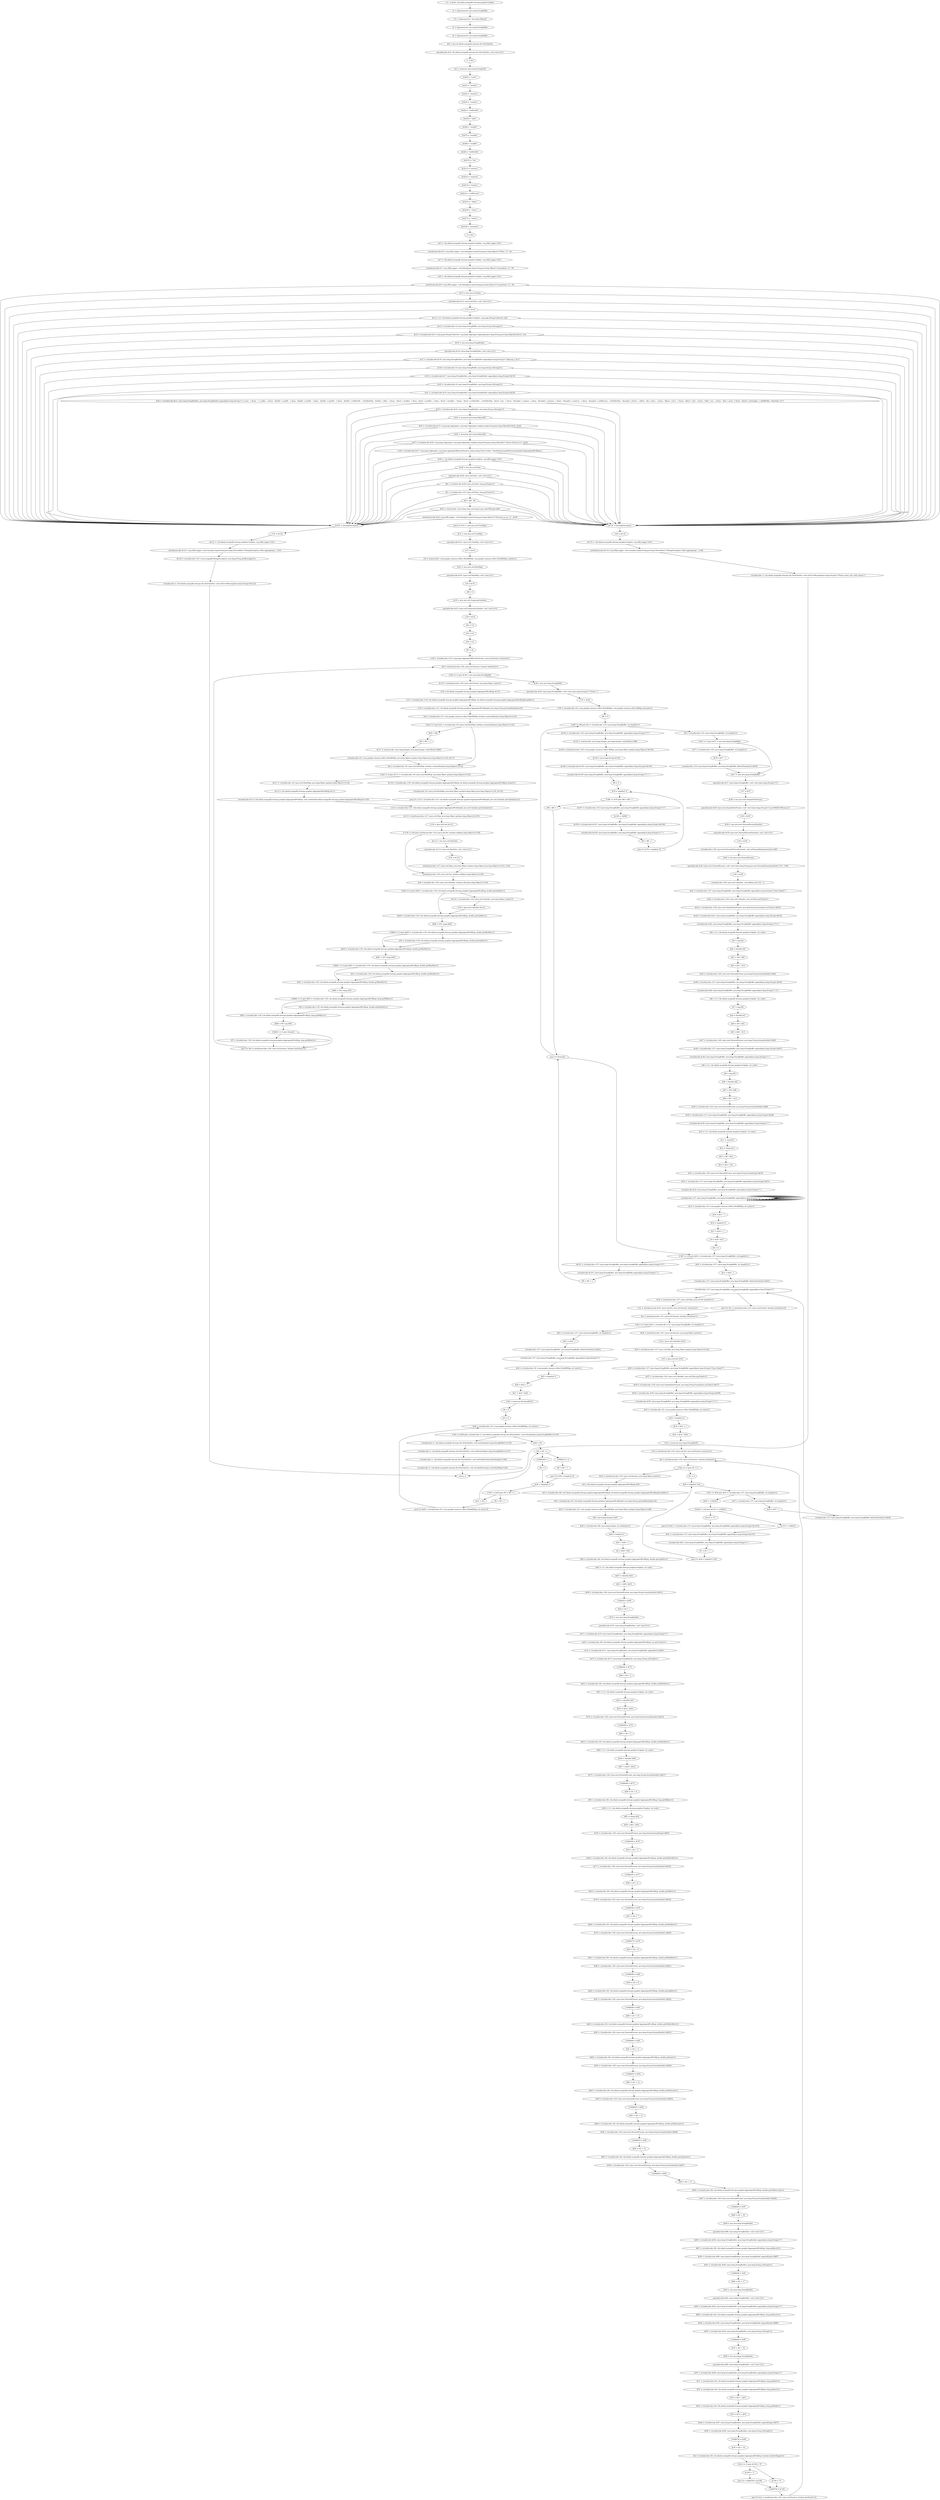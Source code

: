 digraph "unitGraph" {
    "r11 := @this: de.idealo.mongodb.slowops.grapher.Grapher"
    "r4 := @parameter0: java.lang.StringBuffer"
    "r14 := @parameter1: java.lang.Object[]"
    "r6 := @parameter2: java.lang.StringBuffer"
    "r8 := @parameter3: java.lang.StringBuffer"
    "$r0 = new de.idealo.mongodb.slowops.dto.SlowOpsDto"
    "specialinvoke $r0.<de.idealo.mongodb.slowops.dto.SlowOpsDto: void <init>()>()"
    "r1 = $r0"
    "$r2 = newarray (java.lang.String)[19]"
    "$r2[0] = \"count\""
    "$r2[1] = \"minSec\""
    "$r2[2] = \"maxSec\""
    "$r2[3] = \"sumSec\""
    "$r2[4] = \"stdDevMs\""
    "$r2[5] = \"nRet\""
    "$r2[6] = \"minRet\""
    "$r2[7] = \"maxRet\""
    "$r2[8] = \"avgRet\""
    "$r2[9] = \"stdDevRet\""
    "$r2[10] = \"len\""
    "$r2[11] = \"minLen\""
    "$r2[12] = \"maxLen\""
    "$r2[13] = \"avgLen\""
    "$r2[14] = \"stdDevLen\""
    "$r2[15] = \"rKeys\""
    "$r2[16] = \"rDocs\""
    "$r2[17] = \"wDocs\""
    "$r2[18] = \"memSort\""
    "r3 = $r2"
    "$r5 = <de.idealo.mongodb.slowops.grapher.Grapher: org.slf4j.Logger LOG>"
    "interfaceinvoke $r5.<org.slf4j.Logger: void debug(java.lang.String,java.lang.Object)>(\"filter: {}\", r4)"
    "$r7 = <de.idealo.mongodb.slowops.grapher.Grapher: org.slf4j.Logger LOG>"
    "interfaceinvoke $r7.<org.slf4j.Logger: void debug(java.lang.String,java.lang.Object)>(\"groupExp: {}\", r6)"
    "$r9 = <de.idealo.mongodb.slowops.grapher.Grapher: org.slf4j.Logger LOG>"
    "interfaceinvoke $r9.<org.slf4j.Logger: void debug(java.lang.String,java.lang.Object)>(\"groupTime: {}\", r8)"
    "$r10 = new java.util.Date"
    "specialinvoke $r10.<java.util.Date: void <init>()>()"
    "r123 = $r10"
    "$r12 = r11.<de.idealo.mongodb.slowops.grapher.Grapher: org.jongo.MongoCollection coll>"
    "$r13 = virtualinvoke r4.<java.lang.StringBuffer: java.lang.String toString()>()"
    "$r15 = virtualinvoke $r12.<org.jongo.MongoCollection: org.jongo.Aggregate aggregate(java.lang.String,java.lang.Object[])>($r13, r14)"
    "$r16 = new java.lang.StringBuilder"
    "specialinvoke $r16.<java.lang.StringBuilder: void <init>()>()"
    "$r17 = virtualinvoke $r16.<java.lang.StringBuilder: java.lang.StringBuilder append(java.lang.String)>(\"{$group:{_id:{\")"
    "$r18 = virtualinvoke r6.<java.lang.StringBuffer: java.lang.String toString()>()"
    "$r19 = virtualinvoke $r17.<java.lang.StringBuilder: java.lang.StringBuilder append(java.lang.String)>($r18)"
    "$r20 = virtualinvoke r8.<java.lang.StringBuffer: java.lang.String toString()>()"
    "$r21 = virtualinvoke $r19.<java.lang.StringBuilder: java.lang.StringBuilder append(java.lang.String)>($r20)"
    "$r22 = virtualinvoke $r21.<java.lang.StringBuilder: java.lang.StringBuilder append(java.lang.String)>(\"},count : { $sum : 1 },millis : { $sum : \'$millis\' },avgMs : { $avg : \'$millis\' },minMs : { $min : \'$millis\' },maxMs : { $max : \'$millis\' },stdDevMs : { $stdDevPop : \'$millis\' },nRet : { $sum : \'$nret\' },avgRet : { $avg : \'$nret\' },minRet : { $min : \'$nret\' },maxRet : { $max : \'$nret\' },stdDevRet : { $stdDevPop : \'$nret\' },len : { $sum : \'$resplen\' },avgLen : { $avg : \'$resplen\' },minLen : { $min : \'$resplen\' },maxLen : { $max : \'$resplen\' },stdDevLen : { $stdDevPop : \'$resplen\' },firstts : { $first : \'$ts\' },keys : { $sum : \'$keys\' },docs : { $sum : \'$docs\' },del : { $sum : \'$del\' },ins : { $sum : \'$ins\' },mod : { $sum : \'$mod\' },sortstages : { $addToSet : \'$sortstg\' }}}\")"
    "$r23 = virtualinvoke $r22.<java.lang.StringBuilder: java.lang.String toString()>()"
    "$r24 = newarray (java.lang.Object)[0]"
    "$r25 = virtualinvoke $r15.<org.jongo.Aggregate: org.jongo.Aggregate and(java.lang.String,java.lang.Object[])>($r23, $r24)"
    "$r26 = newarray (java.lang.Object)[0]"
    "$r27 = virtualinvoke $r25.<org.jongo.Aggregate: org.jongo.Aggregate and(java.lang.String,java.lang.Object[])>(\"{$sort:{firstts:1}}\", $r26)"
    "r124 = virtualinvoke $r27.<org.jongo.Aggregate: org.jongo.Aggregate$ResultsIterator as(java.lang.Class)>(class \"Lde/idealo/mongodb/slowops/grapher/AggregatedProfiling;\")"
    "$r29 = <de.idealo.mongodb.slowops.grapher.Grapher: org.slf4j.Logger LOG>"
    "$r28 = new java.util.Date"
    "specialinvoke $r28.<java.util.Date: void <init>()>()"
    "$l0 = virtualinvoke $r28.<java.util.Date: long getTime()>()"
    "$l1 = virtualinvoke r123.<java.util.Date: long getTime()>()"
    "$l2 = $l0 - $l1"
    "$r30 = staticinvoke <java.lang.Long: java.lang.Long valueOf(long)>($l2)"
    "interfaceinvoke $r29.<org.slf4j.Logger: void debug(java.lang.String,java.lang.Object)>(\"Duration in ms: {}\", $r30)"
    "goto [?= $r31 = new java.util.TreeMap]"
    "$r120 := @caughtexception"
    "r125 = $r120"
    "$r121 = <de.idealo.mongodb.slowops.grapher.Grapher: org.slf4j.Logger LOG>"
    "interfaceinvoke $r121.<org.slf4j.Logger: void warn(java.lang.String,java.lang.Throwable)>(\"MongoException while aggregating.\", r125)"
    "$r122 = virtualinvoke r125.<com.mongodb.MongoException: java.lang.String getMessage()>()"
    "virtualinvoke r1.<de.idealo.mongodb.slowops.dto.SlowOpsDto: void setErrorMessage(java.lang.String)>($r122)"
    "return r1"
    "$r118 := @caughtexception"
    "r126 = $r118"
    "$r119 = <de.idealo.mongodb.slowops.grapher.Grapher: org.slf4j.Logger LOG>"
    "interfaceinvoke $r119.<org.slf4j.Logger: void warn(java.lang.String,java.lang.Throwable)>(\"MongoException while aggregating.\", r126)"
    "virtualinvoke r1.<de.idealo.mongodb.slowops.dto.SlowOpsDto: void setErrorMessage(java.lang.String)>(\"Please enter only valid values!\")"
    "$r31 = new java.util.TreeMap"
    "specialinvoke $r31.<java.util.TreeMap: void <init>()>()"
    "r127 = $r31"
    "r32 = staticinvoke <com.google.common.collect.HashBiMap: com.google.common.collect.HashBiMap create()>()"
    "$r33 = new java.util.HashMap"
    "specialinvoke $r33.<java.util.HashMap: void <init>()>()"
    "r34 = $r33"
    "i86 = 0"
    "$r35 = new java.util.GregorianCalendar"
    "specialinvoke $r35.<java.util.GregorianCalendar: void <init>()>()"
    "r128 = $r35"
    "d32 = 0.0"
    "d33 = 0.0"
    "d34 = 0.0"
    "l87 = 0L"
    "r129 = virtualinvoke r124.<org.jongo.Aggregate$ResultsIterator: java.util.Iterator iterator()>()"
    "$z0 = interfaceinvoke r129.<java.util.Iterator: boolean hasNext()>()"
    "if $z0 == 0 goto $r36 = new java.lang.StringBuffer"
    "$r110 = interfaceinvoke r129.<java.util.Iterator: java.lang.Object next()>()"
    "r130 = (de.idealo.mongodb.slowops.grapher.AggregatedProfiling) $r110"
    "r131 = virtualinvoke r130.<de.idealo.mongodb.slowops.grapher.AggregatedProfiling: de.idealo.mongodb.slowops.grapher.AggregatedProfilingId getId()>()"
    "r132 = virtualinvoke r131.<de.idealo.mongodb.slowops.grapher.AggregatedProfilingId: java.lang.String getLabel(boolean)>(0)"
    "$z4 = virtualinvoke r32.<com.google.common.collect.HashBiMap: boolean containsKey(java.lang.Object)>(r132)"
    "if $z4 != 0 goto $z5 = virtualinvoke r34.<java.util.HashMap: boolean containsKey(java.lang.Object)>(r132)"
    "$i85 = i86"
    "i86 = i86 + 1"
    "$r117 = staticinvoke <java.lang.Integer: java.lang.Integer valueOf(int)>($i85)"
    "virtualinvoke r32.<com.google.common.collect.HashBiMap: java.lang.Object put(java.lang.Object,java.lang.Object)>(r132, $r117)"
    "$z5 = virtualinvoke r34.<java.util.HashMap: boolean containsKey(java.lang.Object)>(r132)"
    "if $z5 != 0 goto $r111 = virtualinvoke r34.<java.util.HashMap: java.lang.Object get(java.lang.Object)>(r132)"
    "$r116 = virtualinvoke r130.<de.idealo.mongodb.slowops.grapher.AggregatedProfiling: de.idealo.mongodb.slowops.grapher.AggregatedProfiling clone()>()"
    "virtualinvoke r34.<java.util.HashMap: java.lang.Object put(java.lang.Object,java.lang.Object)>(r132, $r116)"
    "goto [?= r133 = virtualinvoke r131.<de.idealo.mongodb.slowops.grapher.AggregatedProfilingId: java.util.Calendar getCalendar()>()]"
    "$r111 = virtualinvoke r34.<java.util.HashMap: java.lang.Object get(java.lang.Object)>(r132)"
    "$r112 = (de.idealo.mongodb.slowops.grapher.AggregatedProfiling) $r111"
    "virtualinvoke $r112.<de.idealo.mongodb.slowops.grapher.AggregatedProfiling: void combine(de.idealo.mongodb.slowops.grapher.AggregatedProfiling)>(r130)"
    "r133 = virtualinvoke r131.<de.idealo.mongodb.slowops.grapher.AggregatedProfilingId: java.util.Calendar getCalendar()>()"
    "$r113 = interfaceinvoke r127.<java.util.Map: java.lang.Object get(java.lang.Object)>(r133)"
    "r134 = (java.util.Set) $r113"
    "if r134 != null goto interfaceinvoke r134.<java.util.Set: boolean add(java.lang.Object)>(r130)"
    "$r115 = new java.util.HashSet"
    "specialinvoke $r115.<java.util.HashSet: void <init>()>()"
    "r134 = $r115"
    "interfaceinvoke r127.<java.util.Map: java.lang.Object put(java.lang.Object,java.lang.Object)>(r133, r134)"
    "interfaceinvoke r134.<java.util.Set: boolean add(java.lang.Object)>(r130)"
    "$z6 = virtualinvoke r128.<java.util.Calendar: boolean after(java.lang.Object)>(r133)"
    "if $z6 == 0 goto $d29 = virtualinvoke r130.<de.idealo.mongodb.slowops.grapher.AggregatedProfiling: double getAvgMs()>()"
    "$r114 = virtualinvoke r133.<java.util.Calendar: java.lang.Object clone()>()"
    "r128 = (java.util.Calendar) $r114"
    "$d29 = virtualinvoke r130.<de.idealo.mongodb.slowops.grapher.AggregatedProfiling: double getAvgMs()>()"
    "$b80 = d32 cmpg $d29"
    "if $b80 >= 0 goto $d30 = virtualinvoke r130.<de.idealo.mongodb.slowops.grapher.AggregatedProfiling: double getMinMs()>()"
    "d32 = virtualinvoke r130.<de.idealo.mongodb.slowops.grapher.AggregatedProfiling: double getAvgMs()>()"
    "$d30 = virtualinvoke r130.<de.idealo.mongodb.slowops.grapher.AggregatedProfiling: double getMinMs()>()"
    "$b81 = d33 cmpg $d30"
    "if $b81 >= 0 goto $d31 = virtualinvoke r130.<de.idealo.mongodb.slowops.grapher.AggregatedProfiling: double getMaxMs()>()"
    "d33 = virtualinvoke r130.<de.idealo.mongodb.slowops.grapher.AggregatedProfiling: double getMinMs()>()"
    "$d31 = virtualinvoke r130.<de.idealo.mongodb.slowops.grapher.AggregatedProfiling: double getMaxMs()>()"
    "$b82 = d34 cmpg $d31"
    "if $b82 >= 0 goto $l83 = virtualinvoke r130.<de.idealo.mongodb.slowops.grapher.AggregatedProfiling: long getMillis()>()"
    "d34 = virtualinvoke r130.<de.idealo.mongodb.slowops.grapher.AggregatedProfiling: double getMaxMs()>()"
    "$l83 = virtualinvoke r130.<de.idealo.mongodb.slowops.grapher.AggregatedProfiling: long getMillis()>()"
    "$b84 = l87 cmp $l83"
    "if $b84 >= 0 goto (branch)"
    "l87 = virtualinvoke r130.<de.idealo.mongodb.slowops.grapher.AggregatedProfiling: long getMillis()>()"
    "goto [?= $z0 = interfaceinvoke r129.<java.util.Iterator: boolean hasNext()>()]"
    "$r36 = new java.lang.StringBuffer"
    "specialinvoke $r36.<java.lang.StringBuffer: void <init>(java.lang.String)>(\"\\\"Date\\\",\")"
    "r135 = $r36"
    "r136 = virtualinvoke r32.<com.google.common.collect.HashBiMap: com.google.common.collect.BiMap inverse()>()"
    "i88 = 0"
    "if i88 >= i86 goto $i3 = virtualinvoke r135.<java.lang.StringBuffer: int length()>()"
    "$r102 = virtualinvoke r135.<java.lang.StringBuffer: java.lang.StringBuffer append(java.lang.String)>(\"\\\"\")"
    "$r103 = staticinvoke <java.lang.Integer: java.lang.Integer valueOf(int)>(i88)"
    "$r104 = interfaceinvoke r136.<com.google.common.collect.BiMap: java.lang.Object get(java.lang.Object)>($r103)"
    "$r105 = (java.lang.String) $r104"
    "$r106 = virtualinvoke $r102.<java.lang.StringBuffer: java.lang.StringBuffer append(java.lang.String)>($r105)"
    "virtualinvoke $r106.<java.lang.StringBuffer: java.lang.StringBuffer append(java.lang.String)>(\"\\\",\")"
    "i89 = 0"
    "$i79 = lengthof r3"
    "if i89 >= $i79 goto i88 = i88 + 1"
    "$r107 = virtualinvoke r135.<java.lang.StringBuffer: java.lang.StringBuffer append(java.lang.String)>(\"\\\"\")"
    "$r108 = r3[i89]"
    "$r109 = virtualinvoke $r107.<java.lang.StringBuffer: java.lang.StringBuffer append(java.lang.String)>($r108)"
    "virtualinvoke $r109.<java.lang.StringBuffer: java.lang.StringBuffer append(java.lang.String)>(\"\\\",\")"
    "i89 = i89 + 1"
    "goto [?= $i79 = lengthof r3]"
    "i88 = i88 + 1"
    "goto [?= (branch)]"
    "$i3 = virtualinvoke r135.<java.lang.StringBuffer: int length()>()"
    "if $i3 <= 0 goto $r37 = new java.lang.StringBuffer"
    "$i77 = virtualinvoke r135.<java.lang.StringBuffer: int length()>()"
    "$i78 = $i77 - 1"
    "virtualinvoke r135.<java.lang.StringBuffer: java.lang.StringBuffer deleteCharAt(int)>($i78)"
    "$r37 = new java.lang.StringBuffer"
    "specialinvoke $r37.<java.lang.StringBuffer: void <init>(java.lang.String)>(\"[\")"
    "r137 = $r37"
    "$r38 = new java.text.SimpleDateFormat"
    "specialinvoke $r38.<java.text.SimpleDateFormat: void <init>(java.lang.String)>(\"yyyy/MM/dd HH:mm:ss\")"
    "r138 = $r38"
    "$r39 = new java.text.DecimalFormatSymbols"
    "specialinvoke $r39.<java.text.DecimalFormatSymbols: void <init>()>()"
    "r139 = $r39"
    "virtualinvoke r139.<java.text.DecimalFormatSymbols: void setDecimalSeparator(char)>(46)"
    "$r40 = new java.text.DecimalFormat"
    "specialinvoke $r40.<java.text.DecimalFormat: void <init>(java.lang.String,java.text.DecimalFormatSymbols)>(\"#\", r139)"
    "r140 = $r40"
    "virtualinvoke r128.<java.util.Calendar: void add(int,int)>(12, -1)"
    "$r41 = virtualinvoke r137.<java.lang.StringBuffer: java.lang.StringBuffer append(java.lang.String)>(\"[new Date(\\\"\")"
    "$r42 = virtualinvoke r128.<java.util.Calendar: java.util.Date getTime()>()"
    "$r43 = virtualinvoke r138.<java.text.SimpleDateFormat: java.lang.String format(java.util.Date)>($r42)"
    "$r44 = virtualinvoke $r41.<java.lang.StringBuffer: java.lang.StringBuffer append(java.lang.String)>($r43)"
    "virtualinvoke $r44.<java.lang.StringBuffer: java.lang.StringBuffer append(java.lang.String)>(\"\\\"),\")"
    "$i4 = r11.<de.idealo.mongodb.slowops.grapher.Grapher: int scale>"
    "$i5 = neg $i4"
    "$d0 = (double) $i5"
    "$d1 = d32 / $d0"
    "$d2 = $d1 / 10.0"
    "$r45 = virtualinvoke r140.<java.text.DecimalFormat: java.lang.String format(double)>($d2)"
    "$r46 = virtualinvoke r137.<java.lang.StringBuffer: java.lang.StringBuffer append(java.lang.String)>($r45)"
    "virtualinvoke $r46.<java.lang.StringBuffer: java.lang.StringBuffer append(java.lang.String)>(\",0,\")"
    "$i6 = r11.<de.idealo.mongodb.slowops.grapher.Grapher: int scale>"
    "$i7 = neg $i6"
    "$d3 = (double) $i7"
    "$d4 = d33 / $d3"
    "$d5 = $d4 / 10.0"
    "$r47 = virtualinvoke r140.<java.text.DecimalFormat: java.lang.String format(double)>($d5)"
    "$r48 = virtualinvoke r137.<java.lang.StringBuffer: java.lang.StringBuffer append(java.lang.String)>($r47)"
    "virtualinvoke $r48.<java.lang.StringBuffer: java.lang.StringBuffer append(java.lang.String)>(\",\")"
    "$i8 = r11.<de.idealo.mongodb.slowops.grapher.Grapher: int scale>"
    "$i9 = neg $i8"
    "$d6 = (double) $i9"
    "$d7 = d34 / $d6"
    "$d8 = $d7 / 10.0"
    "$r49 = virtualinvoke r140.<java.text.DecimalFormat: java.lang.String format(double)>($d8)"
    "$r50 = virtualinvoke r137.<java.lang.StringBuffer: java.lang.StringBuffer append(java.lang.String)>($r49)"
    "virtualinvoke $r50.<java.lang.StringBuffer: java.lang.StringBuffer append(java.lang.String)>(\",\")"
    "$i10 = r11.<de.idealo.mongodb.slowops.grapher.Grapher: int scale>"
    "$i11 = neg $i10"
    "$l12 = (long) $i11"
    "$l13 = l87 / $l12"
    "$l14 = $l13 / 10L"
    "$r51 = virtualinvoke r140.<java.text.DecimalFormat: java.lang.String format(long)>($l14)"
    "$r52 = virtualinvoke r137.<java.lang.StringBuffer: java.lang.StringBuffer append(java.lang.String)>($r51)"
    "virtualinvoke $r52.<java.lang.StringBuffer: java.lang.StringBuffer append(java.lang.String)>(\",\")"
    "virtualinvoke r137.<java.lang.StringBuffer: java.lang.StringBuffer append(java.lang.String)>(\"0,\")"
    "$i15 = virtualinvoke r32.<com.google.common.collect.HashBiMap: int size()>()"
    "$i18 = $i15 - 1"
    "$i16 = lengthof r3"
    "$i17 = $i16 + 1"
    "i19 = $i18 * $i17"
    "i90 = 0"
    "if i90 >= i19 goto $i20 = virtualinvoke r137.<java.lang.StringBuffer: int length()>()"
    "$r101 = virtualinvoke r137.<java.lang.StringBuffer: java.lang.StringBuffer append(java.lang.String)>(\"0\")"
    "virtualinvoke $r101.<java.lang.StringBuffer: java.lang.StringBuffer append(java.lang.String)>(\",\")"
    "i90 = i90 + 1"
    "$i20 = virtualinvoke r137.<java.lang.StringBuffer: int length()>()"
    "$i21 = $i20 - 1"
    "virtualinvoke r137.<java.lang.StringBuffer: java.lang.StringBuffer deleteCharAt(int)>($i21)"
    "virtualinvoke r137.<java.lang.StringBuffer: java.lang.StringBuffer append(java.lang.String)>(\"],\n\")"
    "$r53 = interfaceinvoke r127.<java.util.Map: java.util.Set keySet()>()"
    "r141 = interfaceinvoke $r53.<java.util.Set: java.util.Iterator iterator()>()"
    "$z1 = interfaceinvoke r141.<java.util.Iterator: boolean hasNext()>()"
    "if $z1 == 0 goto $i22 = virtualinvoke r137.<java.lang.StringBuffer: int length()>()"
    "$r54 = interfaceinvoke r141.<java.util.Iterator: java.lang.Object next()>()"
    "r142 = (java.util.Calendar) $r54"
    "$r55 = interfaceinvoke r127.<java.util.Map: java.lang.Object get(java.lang.Object)>(r142)"
    "r143 = (java.util.Set) $r55"
    "$r56 = virtualinvoke r137.<java.lang.StringBuffer: java.lang.StringBuffer append(java.lang.String)>(\"[new Date(\\\"\")"
    "$r57 = virtualinvoke r142.<java.util.Calendar: java.util.Date getTime()>()"
    "$r58 = virtualinvoke r138.<java.text.SimpleDateFormat: java.lang.String format(java.util.Date)>($r57)"
    "$r59 = virtualinvoke $r56.<java.lang.StringBuffer: java.lang.StringBuffer append(java.lang.String)>($r58)"
    "virtualinvoke $r59.<java.lang.StringBuffer: java.lang.StringBuffer append(java.lang.String)>(\"\\\"),\")"
    "$i32 = virtualinvoke r32.<com.google.common.collect.HashBiMap: int size()>()"
    "$i33 = lengthof r3"
    "$i34 = $i33 + 1"
    "$i35 = $i32 * $i34"
    "r144 = newarray (java.lang.String)[$i35]"
    "r145 = interfaceinvoke r143.<java.util.Set: java.util.Iterator iterator()>()"
    "$z2 = interfaceinvoke r145.<java.util.Iterator: boolean hasNext()>()"
    "if $z2 == 0 goto i91 = 0"
    "$r63 = interfaceinvoke r145.<java.util.Iterator: java.lang.Object next()>()"
    "r64 = (de.idealo.mongodb.slowops.grapher.AggregatedProfiling) $r63"
    "r65 = virtualinvoke r64.<de.idealo.mongodb.slowops.grapher.AggregatedProfiling: de.idealo.mongodb.slowops.grapher.AggregatedProfilingId getId()>()"
    "r66 = virtualinvoke r65.<de.idealo.mongodb.slowops.grapher.AggregatedProfilingId: java.lang.String getLabel(boolean)>(0)"
    "$r67 = virtualinvoke r32.<com.google.common.collect.HashBiMap: java.lang.Object get(java.lang.Object)>(r66)"
    "r68 = (java.lang.Integer) $r67"
    "$i39 = virtualinvoke r68.<java.lang.Integer: int intValue()>()"
    "$i40 = lengthof r3"
    "$i41 = $i40 + 1"
    "i42 = $i39 * $i41"
    "$d9 = virtualinvoke r64.<de.idealo.mongodb.slowops.grapher.AggregatedProfiling: double getAvgMs()>()"
    "$i43 = r11.<de.idealo.mongodb.slowops.grapher.Grapher: int scale>"
    "$d10 = (double) $i43"
    "$d11 = $d9 / $d10"
    "$r69 = virtualinvoke r140.<java.text.DecimalFormat: java.lang.String format(double)>($d11)"
    "r144[i42] = $r69"
    "$i44 = i42 + 1"
    "$r70 = new java.lang.StringBuilder"
    "specialinvoke $r70.<java.lang.StringBuilder: void <init>()>()"
    "$r71 = virtualinvoke $r70.<java.lang.StringBuilder: java.lang.StringBuilder append(java.lang.String)>(\"\")"
    "$i45 = virtualinvoke r64.<de.idealo.mongodb.slowops.grapher.AggregatedProfiling: int getCount()>()"
    "$r72 = virtualinvoke $r71.<java.lang.StringBuilder: java.lang.StringBuilder append(int)>($i45)"
    "$r73 = virtualinvoke $r72.<java.lang.StringBuilder: java.lang.String toString()>()"
    "r144[$i44] = $r73"
    "$i46 = i42 + 2"
    "$d12 = virtualinvoke r64.<de.idealo.mongodb.slowops.grapher.AggregatedProfiling: double getMinMs()>()"
    "$i47 = r11.<de.idealo.mongodb.slowops.grapher.Grapher: int scale>"
    "$d13 = (double) $i47"
    "$d14 = $d12 / $d13"
    "$r74 = virtualinvoke r140.<java.text.DecimalFormat: java.lang.String format(double)>($d14)"
    "r144[$i46] = $r74"
    "$i48 = i42 + 3"
    "$d15 = virtualinvoke r64.<de.idealo.mongodb.slowops.grapher.AggregatedProfiling: double getMaxMs()>()"
    "$i49 = r11.<de.idealo.mongodb.slowops.grapher.Grapher: int scale>"
    "$d16 = (double) $i49"
    "$d17 = $d15 / $d16"
    "$r75 = virtualinvoke r140.<java.text.DecimalFormat: java.lang.String format(double)>($d17)"
    "r144[$i48] = $r75"
    "$i50 = i42 + 4"
    "$l51 = virtualinvoke r64.<de.idealo.mongodb.slowops.grapher.AggregatedProfiling: long getMillis()>()"
    "$i52 = r11.<de.idealo.mongodb.slowops.grapher.Grapher: int scale>"
    "$l53 = (long) $i52"
    "$l54 = $l51 / $l53"
    "$r76 = virtualinvoke r140.<java.text.DecimalFormat: java.lang.String format(long)>($l54)"
    "r144[$i50] = $r76"
    "$i55 = i42 + 5"
    "$d18 = virtualinvoke r64.<de.idealo.mongodb.slowops.grapher.AggregatedProfiling: double getStdDevMs()>()"
    "$r77 = virtualinvoke r140.<java.text.DecimalFormat: java.lang.String format(double)>($d18)"
    "r144[$i55] = $r77"
    "$i56 = i42 + 6"
    "$d19 = virtualinvoke r64.<de.idealo.mongodb.slowops.grapher.AggregatedProfiling: double getNRet()>()"
    "$r78 = virtualinvoke r140.<java.text.DecimalFormat: java.lang.String format(double)>($d19)"
    "r144[$i56] = $r78"
    "$i57 = i42 + 7"
    "$d20 = virtualinvoke r64.<de.idealo.mongodb.slowops.grapher.AggregatedProfiling: double getMinRet()>()"
    "$r79 = virtualinvoke r140.<java.text.DecimalFormat: java.lang.String format(double)>($d20)"
    "r144[$i57] = $r79"
    "$i58 = i42 + 8"
    "$d21 = virtualinvoke r64.<de.idealo.mongodb.slowops.grapher.AggregatedProfiling: double getMaxRet()>()"
    "$r80 = virtualinvoke r140.<java.text.DecimalFormat: java.lang.String format(double)>($d21)"
    "r144[$i58] = $r80"
    "$i59 = i42 + 9"
    "$d22 = virtualinvoke r64.<de.idealo.mongodb.slowops.grapher.AggregatedProfiling: double getAvgRet()>()"
    "$r81 = virtualinvoke r140.<java.text.DecimalFormat: java.lang.String format(double)>($d22)"
    "r144[$i59] = $r81"
    "$i60 = i42 + 10"
    "$d23 = virtualinvoke r64.<de.idealo.mongodb.slowops.grapher.AggregatedProfiling: double getStdDevRet()>()"
    "$r82 = virtualinvoke r140.<java.text.DecimalFormat: java.lang.String format(double)>($d23)"
    "r144[$i60] = $r82"
    "$i61 = i42 + 11"
    "$d24 = virtualinvoke r64.<de.idealo.mongodb.slowops.grapher.AggregatedProfiling: double getLen()>()"
    "$r83 = virtualinvoke r140.<java.text.DecimalFormat: java.lang.String format(double)>($d24)"
    "r144[$i61] = $r83"
    "$i62 = i42 + 12"
    "$d25 = virtualinvoke r64.<de.idealo.mongodb.slowops.grapher.AggregatedProfiling: double getMinLen()>()"
    "$r84 = virtualinvoke r140.<java.text.DecimalFormat: java.lang.String format(double)>($d25)"
    "r144[$i62] = $r84"
    "$i63 = i42 + 13"
    "$d26 = virtualinvoke r64.<de.idealo.mongodb.slowops.grapher.AggregatedProfiling: double getMaxLen()>()"
    "$r85 = virtualinvoke r140.<java.text.DecimalFormat: java.lang.String format(double)>($d26)"
    "r144[$i63] = $r85"
    "$i64 = i42 + 14"
    "$d27 = virtualinvoke r64.<de.idealo.mongodb.slowops.grapher.AggregatedProfiling: double getAvgLen()>()"
    "$r86 = virtualinvoke r140.<java.text.DecimalFormat: java.lang.String format(double)>($d27)"
    "r144[$i64] = $r86"
    "$i65 = i42 + 15"
    "$d28 = virtualinvoke r64.<de.idealo.mongodb.slowops.grapher.AggregatedProfiling: double getStdDevLen()>()"
    "$r87 = virtualinvoke r140.<java.text.DecimalFormat: java.lang.String format(double)>($d28)"
    "r144[$i65] = $r87"
    "$i66 = i42 + 16"
    "$r88 = new java.lang.StringBuilder"
    "specialinvoke $r88.<java.lang.StringBuilder: void <init>()>()"
    "$r89 = virtualinvoke $r88.<java.lang.StringBuilder: java.lang.StringBuilder append(java.lang.String)>(\"\")"
    "$l67 = virtualinvoke r64.<de.idealo.mongodb.slowops.grapher.AggregatedProfiling: long getKeys()>()"
    "$r90 = virtualinvoke $r89.<java.lang.StringBuilder: java.lang.StringBuilder append(long)>($l67)"
    "$r91 = virtualinvoke $r90.<java.lang.StringBuilder: java.lang.String toString()>()"
    "r144[$i66] = $r91"
    "$i68 = i42 + 17"
    "$r92 = new java.lang.StringBuilder"
    "specialinvoke $r92.<java.lang.StringBuilder: void <init>()>()"
    "$r93 = virtualinvoke $r92.<java.lang.StringBuilder: java.lang.StringBuilder append(java.lang.String)>(\"\")"
    "$l69 = virtualinvoke r64.<de.idealo.mongodb.slowops.grapher.AggregatedProfiling: long getDocs()>()"
    "$r94 = virtualinvoke $r93.<java.lang.StringBuilder: java.lang.StringBuilder append(long)>($l69)"
    "$r95 = virtualinvoke $r94.<java.lang.StringBuilder: java.lang.String toString()>()"
    "r144[$i68] = $r95"
    "$i70 = i42 + 18"
    "$r96 = new java.lang.StringBuilder"
    "specialinvoke $r96.<java.lang.StringBuilder: void <init>()>()"
    "$r97 = virtualinvoke $r96.<java.lang.StringBuilder: java.lang.StringBuilder append(java.lang.String)>(\"\")"
    "$l71 = virtualinvoke r64.<de.idealo.mongodb.slowops.grapher.AggregatedProfiling: long getDel()>()"
    "$l72 = virtualinvoke r64.<de.idealo.mongodb.slowops.grapher.AggregatedProfiling: long getIns()>()"
    "$l73 = $l71 + $l72"
    "$l74 = virtualinvoke r64.<de.idealo.mongodb.slowops.grapher.AggregatedProfiling: long getMod()>()"
    "$l75 = $l73 + $l74"
    "$r98 = virtualinvoke $r97.<java.lang.StringBuilder: java.lang.StringBuilder append(long)>($l75)"
    "$r99 = virtualinvoke $r98.<java.lang.StringBuilder: java.lang.String toString()>()"
    "r144[$i70] = $r99"
    "$i76 = i42 + 19"
    "$z3 = virtualinvoke r64.<de.idealo.mongodb.slowops.grapher.AggregatedProfiling: boolean hasSortStage()>()"
    "if $z3 == 0 goto $r146 = \"0\""
    "$r146 = \"1\""
    "goto [?= r144[$i76] = $r146]"
    "$r146 = \"0\""
    "r144[$i76] = $r146"
    "goto [?= $z2 = interfaceinvoke r145.<java.util.Iterator: boolean hasNext()>()]"
    "i91 = 0"
    "$i36 = lengthof r144"
    "if i91 >= $i36 goto $i37 = virtualinvoke r137.<java.lang.StringBuffer: int length()>()"
    "$r60 = r144[i91]"
    "if $r60 != null goto $r147 = r144[i91]"
    "$r147 = \"0\""
    "goto [?= $r61 = virtualinvoke r137.<java.lang.StringBuffer: java.lang.StringBuffer append(java.lang.String)>($r147)]"
    "$r147 = r144[i91]"
    "$r61 = virtualinvoke r137.<java.lang.StringBuffer: java.lang.StringBuffer append(java.lang.String)>($r147)"
    "virtualinvoke $r61.<java.lang.StringBuffer: java.lang.StringBuffer append(java.lang.String)>(\",\")"
    "i91 = i91 + 1"
    "goto [?= $i36 = lengthof r144]"
    "$i37 = virtualinvoke r137.<java.lang.StringBuffer: int length()>()"
    "$i38 = $i37 - 1"
    "virtualinvoke r137.<java.lang.StringBuffer: java.lang.StringBuffer deleteCharAt(int)>($i38)"
    "goto [?= $z1 = interfaceinvoke r141.<java.util.Iterator: boolean hasNext()>()]"
    "$i22 = virtualinvoke r137.<java.lang.StringBuffer: int length()>()"
    "$i23 = $i22 - 1"
    "virtualinvoke r137.<java.lang.StringBuffer: java.lang.StringBuffer deleteCharAt(int)>($i23)"
    "virtualinvoke r137.<java.lang.StringBuffer: java.lang.StringBuffer append(java.lang.String)>(\"];\n\")"
    "$i24 = virtualinvoke r32.<com.google.common.collect.HashBiMap: int size()>()"
    "$i25 = lengthof r3"
    "$i26 = $i25 + 1"
    "$i27 = $i24 * $i26"
    "r148 = newarray (boolean)[$i27]"
    "i92 = 0"
    "i93 = 0"
    "$i28 = virtualinvoke r32.<com.google.common.collect.HashBiMap: int size()>()"
    "if i93 >= $i28 goto virtualinvoke r1.<de.idealo.mongodb.slowops.dto.SlowOpsDto: void setLabels(java.lang.StringBuffer)>(r135)"
    "$i29 = i92"
    "i92 = i92 + 1"
    "r148[$i29] = 1"
    "i94 = 0"
    "$i30 = lengthof r3"
    "if i94 >= $i30 goto i93 = i93 + 1"
    "$i31 = i92"
    "r148[$i31] = 0"
    "i94 = i94 + 1"
    "goto [?= $i30 = lengthof r3]"
    "i93 = i93 + 1"
    "goto [?= $i28 = virtualinvoke r32.<com.google.common.collect.HashBiMap: int size()>()]"
    "virtualinvoke r1.<de.idealo.mongodb.slowops.dto.SlowOpsDto: void setLabels(java.lang.StringBuffer)>(r135)"
    "virtualinvoke r1.<de.idealo.mongodb.slowops.dto.SlowOpsDto: void setDataGrid(java.lang.StringBuffer)>(r137)"
    "virtualinvoke r1.<de.idealo.mongodb.slowops.dto.SlowOpsDto: void setVisibilityValues(boolean[])>(r148)"
    "virtualinvoke r1.<de.idealo.mongodb.slowops.dto.SlowOpsDto: void setLabelSeries(java.util.HashMap)>(r34)"
    "r11 := @this: de.idealo.mongodb.slowops.grapher.Grapher"->"r4 := @parameter0: java.lang.StringBuffer";
    "r4 := @parameter0: java.lang.StringBuffer"->"r14 := @parameter1: java.lang.Object[]";
    "r14 := @parameter1: java.lang.Object[]"->"r6 := @parameter2: java.lang.StringBuffer";
    "r6 := @parameter2: java.lang.StringBuffer"->"r8 := @parameter3: java.lang.StringBuffer";
    "r8 := @parameter3: java.lang.StringBuffer"->"$r0 = new de.idealo.mongodb.slowops.dto.SlowOpsDto";
    "$r0 = new de.idealo.mongodb.slowops.dto.SlowOpsDto"->"specialinvoke $r0.<de.idealo.mongodb.slowops.dto.SlowOpsDto: void <init>()>()";
    "specialinvoke $r0.<de.idealo.mongodb.slowops.dto.SlowOpsDto: void <init>()>()"->"r1 = $r0";
    "r1 = $r0"->"$r2 = newarray (java.lang.String)[19]";
    "$r2 = newarray (java.lang.String)[19]"->"$r2[0] = \"count\"";
    "$r2[0] = \"count\""->"$r2[1] = \"minSec\"";
    "$r2[1] = \"minSec\""->"$r2[2] = \"maxSec\"";
    "$r2[2] = \"maxSec\""->"$r2[3] = \"sumSec\"";
    "$r2[3] = \"sumSec\""->"$r2[4] = \"stdDevMs\"";
    "$r2[4] = \"stdDevMs\""->"$r2[5] = \"nRet\"";
    "$r2[5] = \"nRet\""->"$r2[6] = \"minRet\"";
    "$r2[6] = \"minRet\""->"$r2[7] = \"maxRet\"";
    "$r2[7] = \"maxRet\""->"$r2[8] = \"avgRet\"";
    "$r2[8] = \"avgRet\""->"$r2[9] = \"stdDevRet\"";
    "$r2[9] = \"stdDevRet\""->"$r2[10] = \"len\"";
    "$r2[10] = \"len\""->"$r2[11] = \"minLen\"";
    "$r2[11] = \"minLen\""->"$r2[12] = \"maxLen\"";
    "$r2[12] = \"maxLen\""->"$r2[13] = \"avgLen\"";
    "$r2[13] = \"avgLen\""->"$r2[14] = \"stdDevLen\"";
    "$r2[14] = \"stdDevLen\""->"$r2[15] = \"rKeys\"";
    "$r2[15] = \"rKeys\""->"$r2[16] = \"rDocs\"";
    "$r2[16] = \"rDocs\""->"$r2[17] = \"wDocs\"";
    "$r2[17] = \"wDocs\""->"$r2[18] = \"memSort\"";
    "$r2[18] = \"memSort\""->"r3 = $r2";
    "r3 = $r2"->"$r5 = <de.idealo.mongodb.slowops.grapher.Grapher: org.slf4j.Logger LOG>";
    "$r5 = <de.idealo.mongodb.slowops.grapher.Grapher: org.slf4j.Logger LOG>"->"interfaceinvoke $r5.<org.slf4j.Logger: void debug(java.lang.String,java.lang.Object)>(\"filter: {}\", r4)";
    "interfaceinvoke $r5.<org.slf4j.Logger: void debug(java.lang.String,java.lang.Object)>(\"filter: {}\", r4)"->"$r7 = <de.idealo.mongodb.slowops.grapher.Grapher: org.slf4j.Logger LOG>";
    "$r7 = <de.idealo.mongodb.slowops.grapher.Grapher: org.slf4j.Logger LOG>"->"interfaceinvoke $r7.<org.slf4j.Logger: void debug(java.lang.String,java.lang.Object)>(\"groupExp: {}\", r6)";
    "interfaceinvoke $r7.<org.slf4j.Logger: void debug(java.lang.String,java.lang.Object)>(\"groupExp: {}\", r6)"->"$r9 = <de.idealo.mongodb.slowops.grapher.Grapher: org.slf4j.Logger LOG>";
    "$r9 = <de.idealo.mongodb.slowops.grapher.Grapher: org.slf4j.Logger LOG>"->"interfaceinvoke $r9.<org.slf4j.Logger: void debug(java.lang.String,java.lang.Object)>(\"groupTime: {}\", r8)";
    "interfaceinvoke $r9.<org.slf4j.Logger: void debug(java.lang.String,java.lang.Object)>(\"groupTime: {}\", r8)"->"$r120 := @caughtexception";
    "interfaceinvoke $r9.<org.slf4j.Logger: void debug(java.lang.String,java.lang.Object)>(\"groupTime: {}\", r8)"->"$r118 := @caughtexception";
    "interfaceinvoke $r9.<org.slf4j.Logger: void debug(java.lang.String,java.lang.Object)>(\"groupTime: {}\", r8)"->"$r10 = new java.util.Date";
    "$r10 = new java.util.Date"->"$r120 := @caughtexception";
    "$r10 = new java.util.Date"->"$r118 := @caughtexception";
    "$r10 = new java.util.Date"->"specialinvoke $r10.<java.util.Date: void <init>()>()";
    "specialinvoke $r10.<java.util.Date: void <init>()>()"->"$r120 := @caughtexception";
    "specialinvoke $r10.<java.util.Date: void <init>()>()"->"$r118 := @caughtexception";
    "specialinvoke $r10.<java.util.Date: void <init>()>()"->"r123 = $r10";
    "r123 = $r10"->"$r120 := @caughtexception";
    "r123 = $r10"->"$r118 := @caughtexception";
    "r123 = $r10"->"$r12 = r11.<de.idealo.mongodb.slowops.grapher.Grapher: org.jongo.MongoCollection coll>";
    "$r12 = r11.<de.idealo.mongodb.slowops.grapher.Grapher: org.jongo.MongoCollection coll>"->"$r120 := @caughtexception";
    "$r12 = r11.<de.idealo.mongodb.slowops.grapher.Grapher: org.jongo.MongoCollection coll>"->"$r118 := @caughtexception";
    "$r12 = r11.<de.idealo.mongodb.slowops.grapher.Grapher: org.jongo.MongoCollection coll>"->"$r13 = virtualinvoke r4.<java.lang.StringBuffer: java.lang.String toString()>()";
    "$r13 = virtualinvoke r4.<java.lang.StringBuffer: java.lang.String toString()>()"->"$r120 := @caughtexception";
    "$r13 = virtualinvoke r4.<java.lang.StringBuffer: java.lang.String toString()>()"->"$r118 := @caughtexception";
    "$r13 = virtualinvoke r4.<java.lang.StringBuffer: java.lang.String toString()>()"->"$r15 = virtualinvoke $r12.<org.jongo.MongoCollection: org.jongo.Aggregate aggregate(java.lang.String,java.lang.Object[])>($r13, r14)";
    "$r15 = virtualinvoke $r12.<org.jongo.MongoCollection: org.jongo.Aggregate aggregate(java.lang.String,java.lang.Object[])>($r13, r14)"->"$r120 := @caughtexception";
    "$r15 = virtualinvoke $r12.<org.jongo.MongoCollection: org.jongo.Aggregate aggregate(java.lang.String,java.lang.Object[])>($r13, r14)"->"$r118 := @caughtexception";
    "$r15 = virtualinvoke $r12.<org.jongo.MongoCollection: org.jongo.Aggregate aggregate(java.lang.String,java.lang.Object[])>($r13, r14)"->"$r16 = new java.lang.StringBuilder";
    "$r16 = new java.lang.StringBuilder"->"$r120 := @caughtexception";
    "$r16 = new java.lang.StringBuilder"->"$r118 := @caughtexception";
    "$r16 = new java.lang.StringBuilder"->"specialinvoke $r16.<java.lang.StringBuilder: void <init>()>()";
    "specialinvoke $r16.<java.lang.StringBuilder: void <init>()>()"->"$r120 := @caughtexception";
    "specialinvoke $r16.<java.lang.StringBuilder: void <init>()>()"->"$r118 := @caughtexception";
    "specialinvoke $r16.<java.lang.StringBuilder: void <init>()>()"->"$r17 = virtualinvoke $r16.<java.lang.StringBuilder: java.lang.StringBuilder append(java.lang.String)>(\"{$group:{_id:{\")";
    "$r17 = virtualinvoke $r16.<java.lang.StringBuilder: java.lang.StringBuilder append(java.lang.String)>(\"{$group:{_id:{\")"->"$r120 := @caughtexception";
    "$r17 = virtualinvoke $r16.<java.lang.StringBuilder: java.lang.StringBuilder append(java.lang.String)>(\"{$group:{_id:{\")"->"$r118 := @caughtexception";
    "$r17 = virtualinvoke $r16.<java.lang.StringBuilder: java.lang.StringBuilder append(java.lang.String)>(\"{$group:{_id:{\")"->"$r18 = virtualinvoke r6.<java.lang.StringBuffer: java.lang.String toString()>()";
    "$r18 = virtualinvoke r6.<java.lang.StringBuffer: java.lang.String toString()>()"->"$r120 := @caughtexception";
    "$r18 = virtualinvoke r6.<java.lang.StringBuffer: java.lang.String toString()>()"->"$r118 := @caughtexception";
    "$r18 = virtualinvoke r6.<java.lang.StringBuffer: java.lang.String toString()>()"->"$r19 = virtualinvoke $r17.<java.lang.StringBuilder: java.lang.StringBuilder append(java.lang.String)>($r18)";
    "$r19 = virtualinvoke $r17.<java.lang.StringBuilder: java.lang.StringBuilder append(java.lang.String)>($r18)"->"$r120 := @caughtexception";
    "$r19 = virtualinvoke $r17.<java.lang.StringBuilder: java.lang.StringBuilder append(java.lang.String)>($r18)"->"$r118 := @caughtexception";
    "$r19 = virtualinvoke $r17.<java.lang.StringBuilder: java.lang.StringBuilder append(java.lang.String)>($r18)"->"$r20 = virtualinvoke r8.<java.lang.StringBuffer: java.lang.String toString()>()";
    "$r20 = virtualinvoke r8.<java.lang.StringBuffer: java.lang.String toString()>()"->"$r120 := @caughtexception";
    "$r20 = virtualinvoke r8.<java.lang.StringBuffer: java.lang.String toString()>()"->"$r118 := @caughtexception";
    "$r20 = virtualinvoke r8.<java.lang.StringBuffer: java.lang.String toString()>()"->"$r21 = virtualinvoke $r19.<java.lang.StringBuilder: java.lang.StringBuilder append(java.lang.String)>($r20)";
    "$r21 = virtualinvoke $r19.<java.lang.StringBuilder: java.lang.StringBuilder append(java.lang.String)>($r20)"->"$r120 := @caughtexception";
    "$r21 = virtualinvoke $r19.<java.lang.StringBuilder: java.lang.StringBuilder append(java.lang.String)>($r20)"->"$r118 := @caughtexception";
    "$r21 = virtualinvoke $r19.<java.lang.StringBuilder: java.lang.StringBuilder append(java.lang.String)>($r20)"->"$r22 = virtualinvoke $r21.<java.lang.StringBuilder: java.lang.StringBuilder append(java.lang.String)>(\"},count : { $sum : 1 },millis : { $sum : \'$millis\' },avgMs : { $avg : \'$millis\' },minMs : { $min : \'$millis\' },maxMs : { $max : \'$millis\' },stdDevMs : { $stdDevPop : \'$millis\' },nRet : { $sum : \'$nret\' },avgRet : { $avg : \'$nret\' },minRet : { $min : \'$nret\' },maxRet : { $max : \'$nret\' },stdDevRet : { $stdDevPop : \'$nret\' },len : { $sum : \'$resplen\' },avgLen : { $avg : \'$resplen\' },minLen : { $min : \'$resplen\' },maxLen : { $max : \'$resplen\' },stdDevLen : { $stdDevPop : \'$resplen\' },firstts : { $first : \'$ts\' },keys : { $sum : \'$keys\' },docs : { $sum : \'$docs\' },del : { $sum : \'$del\' },ins : { $sum : \'$ins\' },mod : { $sum : \'$mod\' },sortstages : { $addToSet : \'$sortstg\' }}}\")";
    "$r22 = virtualinvoke $r21.<java.lang.StringBuilder: java.lang.StringBuilder append(java.lang.String)>(\"},count : { $sum : 1 },millis : { $sum : \'$millis\' },avgMs : { $avg : \'$millis\' },minMs : { $min : \'$millis\' },maxMs : { $max : \'$millis\' },stdDevMs : { $stdDevPop : \'$millis\' },nRet : { $sum : \'$nret\' },avgRet : { $avg : \'$nret\' },minRet : { $min : \'$nret\' },maxRet : { $max : \'$nret\' },stdDevRet : { $stdDevPop : \'$nret\' },len : { $sum : \'$resplen\' },avgLen : { $avg : \'$resplen\' },minLen : { $min : \'$resplen\' },maxLen : { $max : \'$resplen\' },stdDevLen : { $stdDevPop : \'$resplen\' },firstts : { $first : \'$ts\' },keys : { $sum : \'$keys\' },docs : { $sum : \'$docs\' },del : { $sum : \'$del\' },ins : { $sum : \'$ins\' },mod : { $sum : \'$mod\' },sortstages : { $addToSet : \'$sortstg\' }}}\")"->"$r120 := @caughtexception";
    "$r22 = virtualinvoke $r21.<java.lang.StringBuilder: java.lang.StringBuilder append(java.lang.String)>(\"},count : { $sum : 1 },millis : { $sum : \'$millis\' },avgMs : { $avg : \'$millis\' },minMs : { $min : \'$millis\' },maxMs : { $max : \'$millis\' },stdDevMs : { $stdDevPop : \'$millis\' },nRet : { $sum : \'$nret\' },avgRet : { $avg : \'$nret\' },minRet : { $min : \'$nret\' },maxRet : { $max : \'$nret\' },stdDevRet : { $stdDevPop : \'$nret\' },len : { $sum : \'$resplen\' },avgLen : { $avg : \'$resplen\' },minLen : { $min : \'$resplen\' },maxLen : { $max : \'$resplen\' },stdDevLen : { $stdDevPop : \'$resplen\' },firstts : { $first : \'$ts\' },keys : { $sum : \'$keys\' },docs : { $sum : \'$docs\' },del : { $sum : \'$del\' },ins : { $sum : \'$ins\' },mod : { $sum : \'$mod\' },sortstages : { $addToSet : \'$sortstg\' }}}\")"->"$r118 := @caughtexception";
    "$r22 = virtualinvoke $r21.<java.lang.StringBuilder: java.lang.StringBuilder append(java.lang.String)>(\"},count : { $sum : 1 },millis : { $sum : \'$millis\' },avgMs : { $avg : \'$millis\' },minMs : { $min : \'$millis\' },maxMs : { $max : \'$millis\' },stdDevMs : { $stdDevPop : \'$millis\' },nRet : { $sum : \'$nret\' },avgRet : { $avg : \'$nret\' },minRet : { $min : \'$nret\' },maxRet : { $max : \'$nret\' },stdDevRet : { $stdDevPop : \'$nret\' },len : { $sum : \'$resplen\' },avgLen : { $avg : \'$resplen\' },minLen : { $min : \'$resplen\' },maxLen : { $max : \'$resplen\' },stdDevLen : { $stdDevPop : \'$resplen\' },firstts : { $first : \'$ts\' },keys : { $sum : \'$keys\' },docs : { $sum : \'$docs\' },del : { $sum : \'$del\' },ins : { $sum : \'$ins\' },mod : { $sum : \'$mod\' },sortstages : { $addToSet : \'$sortstg\' }}}\")"->"$r23 = virtualinvoke $r22.<java.lang.StringBuilder: java.lang.String toString()>()";
    "$r23 = virtualinvoke $r22.<java.lang.StringBuilder: java.lang.String toString()>()"->"$r120 := @caughtexception";
    "$r23 = virtualinvoke $r22.<java.lang.StringBuilder: java.lang.String toString()>()"->"$r118 := @caughtexception";
    "$r23 = virtualinvoke $r22.<java.lang.StringBuilder: java.lang.String toString()>()"->"$r24 = newarray (java.lang.Object)[0]";
    "$r24 = newarray (java.lang.Object)[0]"->"$r120 := @caughtexception";
    "$r24 = newarray (java.lang.Object)[0]"->"$r118 := @caughtexception";
    "$r24 = newarray (java.lang.Object)[0]"->"$r25 = virtualinvoke $r15.<org.jongo.Aggregate: org.jongo.Aggregate and(java.lang.String,java.lang.Object[])>($r23, $r24)";
    "$r25 = virtualinvoke $r15.<org.jongo.Aggregate: org.jongo.Aggregate and(java.lang.String,java.lang.Object[])>($r23, $r24)"->"$r120 := @caughtexception";
    "$r25 = virtualinvoke $r15.<org.jongo.Aggregate: org.jongo.Aggregate and(java.lang.String,java.lang.Object[])>($r23, $r24)"->"$r118 := @caughtexception";
    "$r25 = virtualinvoke $r15.<org.jongo.Aggregate: org.jongo.Aggregate and(java.lang.String,java.lang.Object[])>($r23, $r24)"->"$r26 = newarray (java.lang.Object)[0]";
    "$r26 = newarray (java.lang.Object)[0]"->"$r120 := @caughtexception";
    "$r26 = newarray (java.lang.Object)[0]"->"$r118 := @caughtexception";
    "$r26 = newarray (java.lang.Object)[0]"->"$r27 = virtualinvoke $r25.<org.jongo.Aggregate: org.jongo.Aggregate and(java.lang.String,java.lang.Object[])>(\"{$sort:{firstts:1}}\", $r26)";
    "$r27 = virtualinvoke $r25.<org.jongo.Aggregate: org.jongo.Aggregate and(java.lang.String,java.lang.Object[])>(\"{$sort:{firstts:1}}\", $r26)"->"$r120 := @caughtexception";
    "$r27 = virtualinvoke $r25.<org.jongo.Aggregate: org.jongo.Aggregate and(java.lang.String,java.lang.Object[])>(\"{$sort:{firstts:1}}\", $r26)"->"$r118 := @caughtexception";
    "$r27 = virtualinvoke $r25.<org.jongo.Aggregate: org.jongo.Aggregate and(java.lang.String,java.lang.Object[])>(\"{$sort:{firstts:1}}\", $r26)"->"r124 = virtualinvoke $r27.<org.jongo.Aggregate: org.jongo.Aggregate$ResultsIterator as(java.lang.Class)>(class \"Lde/idealo/mongodb/slowops/grapher/AggregatedProfiling;\")";
    "r124 = virtualinvoke $r27.<org.jongo.Aggregate: org.jongo.Aggregate$ResultsIterator as(java.lang.Class)>(class \"Lde/idealo/mongodb/slowops/grapher/AggregatedProfiling;\")"->"$r120 := @caughtexception";
    "r124 = virtualinvoke $r27.<org.jongo.Aggregate: org.jongo.Aggregate$ResultsIterator as(java.lang.Class)>(class \"Lde/idealo/mongodb/slowops/grapher/AggregatedProfiling;\")"->"$r118 := @caughtexception";
    "r124 = virtualinvoke $r27.<org.jongo.Aggregate: org.jongo.Aggregate$ResultsIterator as(java.lang.Class)>(class \"Lde/idealo/mongodb/slowops/grapher/AggregatedProfiling;\")"->"$r29 = <de.idealo.mongodb.slowops.grapher.Grapher: org.slf4j.Logger LOG>";
    "$r29 = <de.idealo.mongodb.slowops.grapher.Grapher: org.slf4j.Logger LOG>"->"$r120 := @caughtexception";
    "$r29 = <de.idealo.mongodb.slowops.grapher.Grapher: org.slf4j.Logger LOG>"->"$r118 := @caughtexception";
    "$r29 = <de.idealo.mongodb.slowops.grapher.Grapher: org.slf4j.Logger LOG>"->"$r28 = new java.util.Date";
    "$r28 = new java.util.Date"->"$r120 := @caughtexception";
    "$r28 = new java.util.Date"->"$r118 := @caughtexception";
    "$r28 = new java.util.Date"->"specialinvoke $r28.<java.util.Date: void <init>()>()";
    "specialinvoke $r28.<java.util.Date: void <init>()>()"->"$r120 := @caughtexception";
    "specialinvoke $r28.<java.util.Date: void <init>()>()"->"$r118 := @caughtexception";
    "specialinvoke $r28.<java.util.Date: void <init>()>()"->"$l0 = virtualinvoke $r28.<java.util.Date: long getTime()>()";
    "$l0 = virtualinvoke $r28.<java.util.Date: long getTime()>()"->"$r120 := @caughtexception";
    "$l0 = virtualinvoke $r28.<java.util.Date: long getTime()>()"->"$r118 := @caughtexception";
    "$l0 = virtualinvoke $r28.<java.util.Date: long getTime()>()"->"$l1 = virtualinvoke r123.<java.util.Date: long getTime()>()";
    "$l1 = virtualinvoke r123.<java.util.Date: long getTime()>()"->"$r120 := @caughtexception";
    "$l1 = virtualinvoke r123.<java.util.Date: long getTime()>()"->"$r118 := @caughtexception";
    "$l1 = virtualinvoke r123.<java.util.Date: long getTime()>()"->"$l2 = $l0 - $l1";
    "$l2 = $l0 - $l1"->"$r120 := @caughtexception";
    "$l2 = $l0 - $l1"->"$r118 := @caughtexception";
    "$l2 = $l0 - $l1"->"$r30 = staticinvoke <java.lang.Long: java.lang.Long valueOf(long)>($l2)";
    "$r30 = staticinvoke <java.lang.Long: java.lang.Long valueOf(long)>($l2)"->"$r120 := @caughtexception";
    "$r30 = staticinvoke <java.lang.Long: java.lang.Long valueOf(long)>($l2)"->"$r118 := @caughtexception";
    "$r30 = staticinvoke <java.lang.Long: java.lang.Long valueOf(long)>($l2)"->"interfaceinvoke $r29.<org.slf4j.Logger: void debug(java.lang.String,java.lang.Object)>(\"Duration in ms: {}\", $r30)";
    "interfaceinvoke $r29.<org.slf4j.Logger: void debug(java.lang.String,java.lang.Object)>(\"Duration in ms: {}\", $r30)"->"$r120 := @caughtexception";
    "interfaceinvoke $r29.<org.slf4j.Logger: void debug(java.lang.String,java.lang.Object)>(\"Duration in ms: {}\", $r30)"->"$r118 := @caughtexception";
    "interfaceinvoke $r29.<org.slf4j.Logger: void debug(java.lang.String,java.lang.Object)>(\"Duration in ms: {}\", $r30)"->"goto [?= $r31 = new java.util.TreeMap]";
    "goto [?= $r31 = new java.util.TreeMap]"->"$r31 = new java.util.TreeMap";
    "$r120 := @caughtexception"->"r125 = $r120";
    "r125 = $r120"->"$r121 = <de.idealo.mongodb.slowops.grapher.Grapher: org.slf4j.Logger LOG>";
    "$r121 = <de.idealo.mongodb.slowops.grapher.Grapher: org.slf4j.Logger LOG>"->"interfaceinvoke $r121.<org.slf4j.Logger: void warn(java.lang.String,java.lang.Throwable)>(\"MongoException while aggregating.\", r125)";
    "interfaceinvoke $r121.<org.slf4j.Logger: void warn(java.lang.String,java.lang.Throwable)>(\"MongoException while aggregating.\", r125)"->"$r122 = virtualinvoke r125.<com.mongodb.MongoException: java.lang.String getMessage()>()";
    "$r122 = virtualinvoke r125.<com.mongodb.MongoException: java.lang.String getMessage()>()"->"virtualinvoke r1.<de.idealo.mongodb.slowops.dto.SlowOpsDto: void setErrorMessage(java.lang.String)>($r122)";
    "virtualinvoke r1.<de.idealo.mongodb.slowops.dto.SlowOpsDto: void setErrorMessage(java.lang.String)>($r122)"->"return r1";
    "$r118 := @caughtexception"->"r126 = $r118";
    "r126 = $r118"->"$r119 = <de.idealo.mongodb.slowops.grapher.Grapher: org.slf4j.Logger LOG>";
    "$r119 = <de.idealo.mongodb.slowops.grapher.Grapher: org.slf4j.Logger LOG>"->"interfaceinvoke $r119.<org.slf4j.Logger: void warn(java.lang.String,java.lang.Throwable)>(\"MongoException while aggregating.\", r126)";
    "interfaceinvoke $r119.<org.slf4j.Logger: void warn(java.lang.String,java.lang.Throwable)>(\"MongoException while aggregating.\", r126)"->"virtualinvoke r1.<de.idealo.mongodb.slowops.dto.SlowOpsDto: void setErrorMessage(java.lang.String)>(\"Please enter only valid values!\")";
    "virtualinvoke r1.<de.idealo.mongodb.slowops.dto.SlowOpsDto: void setErrorMessage(java.lang.String)>(\"Please enter only valid values!\")"->"return r1";
    "$r31 = new java.util.TreeMap"->"specialinvoke $r31.<java.util.TreeMap: void <init>()>()";
    "specialinvoke $r31.<java.util.TreeMap: void <init>()>()"->"r127 = $r31";
    "r127 = $r31"->"r32 = staticinvoke <com.google.common.collect.HashBiMap: com.google.common.collect.HashBiMap create()>()";
    "r32 = staticinvoke <com.google.common.collect.HashBiMap: com.google.common.collect.HashBiMap create()>()"->"$r33 = new java.util.HashMap";
    "$r33 = new java.util.HashMap"->"specialinvoke $r33.<java.util.HashMap: void <init>()>()";
    "specialinvoke $r33.<java.util.HashMap: void <init>()>()"->"r34 = $r33";
    "r34 = $r33"->"i86 = 0";
    "i86 = 0"->"$r35 = new java.util.GregorianCalendar";
    "$r35 = new java.util.GregorianCalendar"->"specialinvoke $r35.<java.util.GregorianCalendar: void <init>()>()";
    "specialinvoke $r35.<java.util.GregorianCalendar: void <init>()>()"->"r128 = $r35";
    "r128 = $r35"->"d32 = 0.0";
    "d32 = 0.0"->"d33 = 0.0";
    "d33 = 0.0"->"d34 = 0.0";
    "d34 = 0.0"->"l87 = 0L";
    "l87 = 0L"->"r129 = virtualinvoke r124.<org.jongo.Aggregate$ResultsIterator: java.util.Iterator iterator()>()";
    "r129 = virtualinvoke r124.<org.jongo.Aggregate$ResultsIterator: java.util.Iterator iterator()>()"->"$z0 = interfaceinvoke r129.<java.util.Iterator: boolean hasNext()>()";
    "$z0 = interfaceinvoke r129.<java.util.Iterator: boolean hasNext()>()"->"if $z0 == 0 goto $r36 = new java.lang.StringBuffer";
    "if $z0 == 0 goto $r36 = new java.lang.StringBuffer"->"$r110 = interfaceinvoke r129.<java.util.Iterator: java.lang.Object next()>()";
    "if $z0 == 0 goto $r36 = new java.lang.StringBuffer"->"$r36 = new java.lang.StringBuffer";
    "$r110 = interfaceinvoke r129.<java.util.Iterator: java.lang.Object next()>()"->"r130 = (de.idealo.mongodb.slowops.grapher.AggregatedProfiling) $r110";
    "r130 = (de.idealo.mongodb.slowops.grapher.AggregatedProfiling) $r110"->"r131 = virtualinvoke r130.<de.idealo.mongodb.slowops.grapher.AggregatedProfiling: de.idealo.mongodb.slowops.grapher.AggregatedProfilingId getId()>()";
    "r131 = virtualinvoke r130.<de.idealo.mongodb.slowops.grapher.AggregatedProfiling: de.idealo.mongodb.slowops.grapher.AggregatedProfilingId getId()>()"->"r132 = virtualinvoke r131.<de.idealo.mongodb.slowops.grapher.AggregatedProfilingId: java.lang.String getLabel(boolean)>(0)";
    "r132 = virtualinvoke r131.<de.idealo.mongodb.slowops.grapher.AggregatedProfilingId: java.lang.String getLabel(boolean)>(0)"->"$z4 = virtualinvoke r32.<com.google.common.collect.HashBiMap: boolean containsKey(java.lang.Object)>(r132)";
    "$z4 = virtualinvoke r32.<com.google.common.collect.HashBiMap: boolean containsKey(java.lang.Object)>(r132)"->"if $z4 != 0 goto $z5 = virtualinvoke r34.<java.util.HashMap: boolean containsKey(java.lang.Object)>(r132)";
    "if $z4 != 0 goto $z5 = virtualinvoke r34.<java.util.HashMap: boolean containsKey(java.lang.Object)>(r132)"->"$i85 = i86";
    "if $z4 != 0 goto $z5 = virtualinvoke r34.<java.util.HashMap: boolean containsKey(java.lang.Object)>(r132)"->"$z5 = virtualinvoke r34.<java.util.HashMap: boolean containsKey(java.lang.Object)>(r132)";
    "$i85 = i86"->"i86 = i86 + 1";
    "i86 = i86 + 1"->"$r117 = staticinvoke <java.lang.Integer: java.lang.Integer valueOf(int)>($i85)";
    "$r117 = staticinvoke <java.lang.Integer: java.lang.Integer valueOf(int)>($i85)"->"virtualinvoke r32.<com.google.common.collect.HashBiMap: java.lang.Object put(java.lang.Object,java.lang.Object)>(r132, $r117)";
    "virtualinvoke r32.<com.google.common.collect.HashBiMap: java.lang.Object put(java.lang.Object,java.lang.Object)>(r132, $r117)"->"$z5 = virtualinvoke r34.<java.util.HashMap: boolean containsKey(java.lang.Object)>(r132)";
    "$z5 = virtualinvoke r34.<java.util.HashMap: boolean containsKey(java.lang.Object)>(r132)"->"if $z5 != 0 goto $r111 = virtualinvoke r34.<java.util.HashMap: java.lang.Object get(java.lang.Object)>(r132)";
    "if $z5 != 0 goto $r111 = virtualinvoke r34.<java.util.HashMap: java.lang.Object get(java.lang.Object)>(r132)"->"$r116 = virtualinvoke r130.<de.idealo.mongodb.slowops.grapher.AggregatedProfiling: de.idealo.mongodb.slowops.grapher.AggregatedProfiling clone()>()";
    "if $z5 != 0 goto $r111 = virtualinvoke r34.<java.util.HashMap: java.lang.Object get(java.lang.Object)>(r132)"->"$r111 = virtualinvoke r34.<java.util.HashMap: java.lang.Object get(java.lang.Object)>(r132)";
    "$r116 = virtualinvoke r130.<de.idealo.mongodb.slowops.grapher.AggregatedProfiling: de.idealo.mongodb.slowops.grapher.AggregatedProfiling clone()>()"->"virtualinvoke r34.<java.util.HashMap: java.lang.Object put(java.lang.Object,java.lang.Object)>(r132, $r116)";
    "virtualinvoke r34.<java.util.HashMap: java.lang.Object put(java.lang.Object,java.lang.Object)>(r132, $r116)"->"goto [?= r133 = virtualinvoke r131.<de.idealo.mongodb.slowops.grapher.AggregatedProfilingId: java.util.Calendar getCalendar()>()]";
    "goto [?= r133 = virtualinvoke r131.<de.idealo.mongodb.slowops.grapher.AggregatedProfilingId: java.util.Calendar getCalendar()>()]"->"r133 = virtualinvoke r131.<de.idealo.mongodb.slowops.grapher.AggregatedProfilingId: java.util.Calendar getCalendar()>()";
    "$r111 = virtualinvoke r34.<java.util.HashMap: java.lang.Object get(java.lang.Object)>(r132)"->"$r112 = (de.idealo.mongodb.slowops.grapher.AggregatedProfiling) $r111";
    "$r112 = (de.idealo.mongodb.slowops.grapher.AggregatedProfiling) $r111"->"virtualinvoke $r112.<de.idealo.mongodb.slowops.grapher.AggregatedProfiling: void combine(de.idealo.mongodb.slowops.grapher.AggregatedProfiling)>(r130)";
    "virtualinvoke $r112.<de.idealo.mongodb.slowops.grapher.AggregatedProfiling: void combine(de.idealo.mongodb.slowops.grapher.AggregatedProfiling)>(r130)"->"r133 = virtualinvoke r131.<de.idealo.mongodb.slowops.grapher.AggregatedProfilingId: java.util.Calendar getCalendar()>()";
    "r133 = virtualinvoke r131.<de.idealo.mongodb.slowops.grapher.AggregatedProfilingId: java.util.Calendar getCalendar()>()"->"$r113 = interfaceinvoke r127.<java.util.Map: java.lang.Object get(java.lang.Object)>(r133)";
    "$r113 = interfaceinvoke r127.<java.util.Map: java.lang.Object get(java.lang.Object)>(r133)"->"r134 = (java.util.Set) $r113";
    "r134 = (java.util.Set) $r113"->"if r134 != null goto interfaceinvoke r134.<java.util.Set: boolean add(java.lang.Object)>(r130)";
    "if r134 != null goto interfaceinvoke r134.<java.util.Set: boolean add(java.lang.Object)>(r130)"->"$r115 = new java.util.HashSet";
    "if r134 != null goto interfaceinvoke r134.<java.util.Set: boolean add(java.lang.Object)>(r130)"->"interfaceinvoke r134.<java.util.Set: boolean add(java.lang.Object)>(r130)";
    "$r115 = new java.util.HashSet"->"specialinvoke $r115.<java.util.HashSet: void <init>()>()";
    "specialinvoke $r115.<java.util.HashSet: void <init>()>()"->"r134 = $r115";
    "r134 = $r115"->"interfaceinvoke r127.<java.util.Map: java.lang.Object put(java.lang.Object,java.lang.Object)>(r133, r134)";
    "interfaceinvoke r127.<java.util.Map: java.lang.Object put(java.lang.Object,java.lang.Object)>(r133, r134)"->"interfaceinvoke r134.<java.util.Set: boolean add(java.lang.Object)>(r130)";
    "interfaceinvoke r134.<java.util.Set: boolean add(java.lang.Object)>(r130)"->"$z6 = virtualinvoke r128.<java.util.Calendar: boolean after(java.lang.Object)>(r133)";
    "$z6 = virtualinvoke r128.<java.util.Calendar: boolean after(java.lang.Object)>(r133)"->"if $z6 == 0 goto $d29 = virtualinvoke r130.<de.idealo.mongodb.slowops.grapher.AggregatedProfiling: double getAvgMs()>()";
    "if $z6 == 0 goto $d29 = virtualinvoke r130.<de.idealo.mongodb.slowops.grapher.AggregatedProfiling: double getAvgMs()>()"->"$r114 = virtualinvoke r133.<java.util.Calendar: java.lang.Object clone()>()";
    "if $z6 == 0 goto $d29 = virtualinvoke r130.<de.idealo.mongodb.slowops.grapher.AggregatedProfiling: double getAvgMs()>()"->"$d29 = virtualinvoke r130.<de.idealo.mongodb.slowops.grapher.AggregatedProfiling: double getAvgMs()>()";
    "$r114 = virtualinvoke r133.<java.util.Calendar: java.lang.Object clone()>()"->"r128 = (java.util.Calendar) $r114";
    "r128 = (java.util.Calendar) $r114"->"$d29 = virtualinvoke r130.<de.idealo.mongodb.slowops.grapher.AggregatedProfiling: double getAvgMs()>()";
    "$d29 = virtualinvoke r130.<de.idealo.mongodb.slowops.grapher.AggregatedProfiling: double getAvgMs()>()"->"$b80 = d32 cmpg $d29";
    "$b80 = d32 cmpg $d29"->"if $b80 >= 0 goto $d30 = virtualinvoke r130.<de.idealo.mongodb.slowops.grapher.AggregatedProfiling: double getMinMs()>()";
    "if $b80 >= 0 goto $d30 = virtualinvoke r130.<de.idealo.mongodb.slowops.grapher.AggregatedProfiling: double getMinMs()>()"->"d32 = virtualinvoke r130.<de.idealo.mongodb.slowops.grapher.AggregatedProfiling: double getAvgMs()>()";
    "if $b80 >= 0 goto $d30 = virtualinvoke r130.<de.idealo.mongodb.slowops.grapher.AggregatedProfiling: double getMinMs()>()"->"$d30 = virtualinvoke r130.<de.idealo.mongodb.slowops.grapher.AggregatedProfiling: double getMinMs()>()";
    "d32 = virtualinvoke r130.<de.idealo.mongodb.slowops.grapher.AggregatedProfiling: double getAvgMs()>()"->"$d30 = virtualinvoke r130.<de.idealo.mongodb.slowops.grapher.AggregatedProfiling: double getMinMs()>()";
    "$d30 = virtualinvoke r130.<de.idealo.mongodb.slowops.grapher.AggregatedProfiling: double getMinMs()>()"->"$b81 = d33 cmpg $d30";
    "$b81 = d33 cmpg $d30"->"if $b81 >= 0 goto $d31 = virtualinvoke r130.<de.idealo.mongodb.slowops.grapher.AggregatedProfiling: double getMaxMs()>()";
    "if $b81 >= 0 goto $d31 = virtualinvoke r130.<de.idealo.mongodb.slowops.grapher.AggregatedProfiling: double getMaxMs()>()"->"d33 = virtualinvoke r130.<de.idealo.mongodb.slowops.grapher.AggregatedProfiling: double getMinMs()>()";
    "if $b81 >= 0 goto $d31 = virtualinvoke r130.<de.idealo.mongodb.slowops.grapher.AggregatedProfiling: double getMaxMs()>()"->"$d31 = virtualinvoke r130.<de.idealo.mongodb.slowops.grapher.AggregatedProfiling: double getMaxMs()>()";
    "d33 = virtualinvoke r130.<de.idealo.mongodb.slowops.grapher.AggregatedProfiling: double getMinMs()>()"->"$d31 = virtualinvoke r130.<de.idealo.mongodb.slowops.grapher.AggregatedProfiling: double getMaxMs()>()";
    "$d31 = virtualinvoke r130.<de.idealo.mongodb.slowops.grapher.AggregatedProfiling: double getMaxMs()>()"->"$b82 = d34 cmpg $d31";
    "$b82 = d34 cmpg $d31"->"if $b82 >= 0 goto $l83 = virtualinvoke r130.<de.idealo.mongodb.slowops.grapher.AggregatedProfiling: long getMillis()>()";
    "if $b82 >= 0 goto $l83 = virtualinvoke r130.<de.idealo.mongodb.slowops.grapher.AggregatedProfiling: long getMillis()>()"->"d34 = virtualinvoke r130.<de.idealo.mongodb.slowops.grapher.AggregatedProfiling: double getMaxMs()>()";
    "if $b82 >= 0 goto $l83 = virtualinvoke r130.<de.idealo.mongodb.slowops.grapher.AggregatedProfiling: long getMillis()>()"->"$l83 = virtualinvoke r130.<de.idealo.mongodb.slowops.grapher.AggregatedProfiling: long getMillis()>()";
    "d34 = virtualinvoke r130.<de.idealo.mongodb.slowops.grapher.AggregatedProfiling: double getMaxMs()>()"->"$l83 = virtualinvoke r130.<de.idealo.mongodb.slowops.grapher.AggregatedProfiling: long getMillis()>()";
    "$l83 = virtualinvoke r130.<de.idealo.mongodb.slowops.grapher.AggregatedProfiling: long getMillis()>()"->"$b84 = l87 cmp $l83";
    "$b84 = l87 cmp $l83"->"if $b84 >= 0 goto (branch)";
    "if $b84 >= 0 goto (branch)"->"l87 = virtualinvoke r130.<de.idealo.mongodb.slowops.grapher.AggregatedProfiling: long getMillis()>()";
    "if $b84 >= 0 goto (branch)"->"goto [?= $z0 = interfaceinvoke r129.<java.util.Iterator: boolean hasNext()>()]";
    "l87 = virtualinvoke r130.<de.idealo.mongodb.slowops.grapher.AggregatedProfiling: long getMillis()>()"->"goto [?= $z0 = interfaceinvoke r129.<java.util.Iterator: boolean hasNext()>()]";
    "goto [?= $z0 = interfaceinvoke r129.<java.util.Iterator: boolean hasNext()>()]"->"$z0 = interfaceinvoke r129.<java.util.Iterator: boolean hasNext()>()";
    "$r36 = new java.lang.StringBuffer"->"specialinvoke $r36.<java.lang.StringBuffer: void <init>(java.lang.String)>(\"\\\"Date\\\",\")";
    "specialinvoke $r36.<java.lang.StringBuffer: void <init>(java.lang.String)>(\"\\\"Date\\\",\")"->"r135 = $r36";
    "r135 = $r36"->"r136 = virtualinvoke r32.<com.google.common.collect.HashBiMap: com.google.common.collect.BiMap inverse()>()";
    "r136 = virtualinvoke r32.<com.google.common.collect.HashBiMap: com.google.common.collect.BiMap inverse()>()"->"i88 = 0";
    "i88 = 0"->"if i88 >= i86 goto $i3 = virtualinvoke r135.<java.lang.StringBuffer: int length()>()";
    "if i88 >= i86 goto $i3 = virtualinvoke r135.<java.lang.StringBuffer: int length()>()"->"$r102 = virtualinvoke r135.<java.lang.StringBuffer: java.lang.StringBuffer append(java.lang.String)>(\"\\\"\")";
    "if i88 >= i86 goto $i3 = virtualinvoke r135.<java.lang.StringBuffer: int length()>()"->"$i3 = virtualinvoke r135.<java.lang.StringBuffer: int length()>()";
    "$r102 = virtualinvoke r135.<java.lang.StringBuffer: java.lang.StringBuffer append(java.lang.String)>(\"\\\"\")"->"$r103 = staticinvoke <java.lang.Integer: java.lang.Integer valueOf(int)>(i88)";
    "$r103 = staticinvoke <java.lang.Integer: java.lang.Integer valueOf(int)>(i88)"->"$r104 = interfaceinvoke r136.<com.google.common.collect.BiMap: java.lang.Object get(java.lang.Object)>($r103)";
    "$r104 = interfaceinvoke r136.<com.google.common.collect.BiMap: java.lang.Object get(java.lang.Object)>($r103)"->"$r105 = (java.lang.String) $r104";
    "$r105 = (java.lang.String) $r104"->"$r106 = virtualinvoke $r102.<java.lang.StringBuffer: java.lang.StringBuffer append(java.lang.String)>($r105)";
    "$r106 = virtualinvoke $r102.<java.lang.StringBuffer: java.lang.StringBuffer append(java.lang.String)>($r105)"->"virtualinvoke $r106.<java.lang.StringBuffer: java.lang.StringBuffer append(java.lang.String)>(\"\\\",\")";
    "virtualinvoke $r106.<java.lang.StringBuffer: java.lang.StringBuffer append(java.lang.String)>(\"\\\",\")"->"i89 = 0";
    "i89 = 0"->"$i79 = lengthof r3";
    "$i79 = lengthof r3"->"if i89 >= $i79 goto i88 = i88 + 1";
    "if i89 >= $i79 goto i88 = i88 + 1"->"$r107 = virtualinvoke r135.<java.lang.StringBuffer: java.lang.StringBuffer append(java.lang.String)>(\"\\\"\")";
    "if i89 >= $i79 goto i88 = i88 + 1"->"i88 = i88 + 1";
    "$r107 = virtualinvoke r135.<java.lang.StringBuffer: java.lang.StringBuffer append(java.lang.String)>(\"\\\"\")"->"$r108 = r3[i89]";
    "$r108 = r3[i89]"->"$r109 = virtualinvoke $r107.<java.lang.StringBuffer: java.lang.StringBuffer append(java.lang.String)>($r108)";
    "$r109 = virtualinvoke $r107.<java.lang.StringBuffer: java.lang.StringBuffer append(java.lang.String)>($r108)"->"virtualinvoke $r109.<java.lang.StringBuffer: java.lang.StringBuffer append(java.lang.String)>(\"\\\",\")";
    "virtualinvoke $r109.<java.lang.StringBuffer: java.lang.StringBuffer append(java.lang.String)>(\"\\\",\")"->"i89 = i89 + 1";
    "i89 = i89 + 1"->"goto [?= $i79 = lengthof r3]";
    "goto [?= $i79 = lengthof r3]"->"$i79 = lengthof r3";
    "i88 = i88 + 1"->"goto [?= (branch)]";
    "goto [?= (branch)]"->"if i88 >= i86 goto $i3 = virtualinvoke r135.<java.lang.StringBuffer: int length()>()";
    "$i3 = virtualinvoke r135.<java.lang.StringBuffer: int length()>()"->"if $i3 <= 0 goto $r37 = new java.lang.StringBuffer";
    "if $i3 <= 0 goto $r37 = new java.lang.StringBuffer"->"$i77 = virtualinvoke r135.<java.lang.StringBuffer: int length()>()";
    "if $i3 <= 0 goto $r37 = new java.lang.StringBuffer"->"$r37 = new java.lang.StringBuffer";
    "$i77 = virtualinvoke r135.<java.lang.StringBuffer: int length()>()"->"$i78 = $i77 - 1";
    "$i78 = $i77 - 1"->"virtualinvoke r135.<java.lang.StringBuffer: java.lang.StringBuffer deleteCharAt(int)>($i78)";
    "virtualinvoke r135.<java.lang.StringBuffer: java.lang.StringBuffer deleteCharAt(int)>($i78)"->"$r37 = new java.lang.StringBuffer";
    "$r37 = new java.lang.StringBuffer"->"specialinvoke $r37.<java.lang.StringBuffer: void <init>(java.lang.String)>(\"[\")";
    "specialinvoke $r37.<java.lang.StringBuffer: void <init>(java.lang.String)>(\"[\")"->"r137 = $r37";
    "r137 = $r37"->"$r38 = new java.text.SimpleDateFormat";
    "$r38 = new java.text.SimpleDateFormat"->"specialinvoke $r38.<java.text.SimpleDateFormat: void <init>(java.lang.String)>(\"yyyy/MM/dd HH:mm:ss\")";
    "specialinvoke $r38.<java.text.SimpleDateFormat: void <init>(java.lang.String)>(\"yyyy/MM/dd HH:mm:ss\")"->"r138 = $r38";
    "r138 = $r38"->"$r39 = new java.text.DecimalFormatSymbols";
    "$r39 = new java.text.DecimalFormatSymbols"->"specialinvoke $r39.<java.text.DecimalFormatSymbols: void <init>()>()";
    "specialinvoke $r39.<java.text.DecimalFormatSymbols: void <init>()>()"->"r139 = $r39";
    "r139 = $r39"->"virtualinvoke r139.<java.text.DecimalFormatSymbols: void setDecimalSeparator(char)>(46)";
    "virtualinvoke r139.<java.text.DecimalFormatSymbols: void setDecimalSeparator(char)>(46)"->"$r40 = new java.text.DecimalFormat";
    "$r40 = new java.text.DecimalFormat"->"specialinvoke $r40.<java.text.DecimalFormat: void <init>(java.lang.String,java.text.DecimalFormatSymbols)>(\"#\", r139)";
    "specialinvoke $r40.<java.text.DecimalFormat: void <init>(java.lang.String,java.text.DecimalFormatSymbols)>(\"#\", r139)"->"r140 = $r40";
    "r140 = $r40"->"virtualinvoke r128.<java.util.Calendar: void add(int,int)>(12, -1)";
    "virtualinvoke r128.<java.util.Calendar: void add(int,int)>(12, -1)"->"$r41 = virtualinvoke r137.<java.lang.StringBuffer: java.lang.StringBuffer append(java.lang.String)>(\"[new Date(\\\"\")";
    "$r41 = virtualinvoke r137.<java.lang.StringBuffer: java.lang.StringBuffer append(java.lang.String)>(\"[new Date(\\\"\")"->"$r42 = virtualinvoke r128.<java.util.Calendar: java.util.Date getTime()>()";
    "$r42 = virtualinvoke r128.<java.util.Calendar: java.util.Date getTime()>()"->"$r43 = virtualinvoke r138.<java.text.SimpleDateFormat: java.lang.String format(java.util.Date)>($r42)";
    "$r43 = virtualinvoke r138.<java.text.SimpleDateFormat: java.lang.String format(java.util.Date)>($r42)"->"$r44 = virtualinvoke $r41.<java.lang.StringBuffer: java.lang.StringBuffer append(java.lang.String)>($r43)";
    "$r44 = virtualinvoke $r41.<java.lang.StringBuffer: java.lang.StringBuffer append(java.lang.String)>($r43)"->"virtualinvoke $r44.<java.lang.StringBuffer: java.lang.StringBuffer append(java.lang.String)>(\"\\\"),\")";
    "virtualinvoke $r44.<java.lang.StringBuffer: java.lang.StringBuffer append(java.lang.String)>(\"\\\"),\")"->"$i4 = r11.<de.idealo.mongodb.slowops.grapher.Grapher: int scale>";
    "$i4 = r11.<de.idealo.mongodb.slowops.grapher.Grapher: int scale>"->"$i5 = neg $i4";
    "$i5 = neg $i4"->"$d0 = (double) $i5";
    "$d0 = (double) $i5"->"$d1 = d32 / $d0";
    "$d1 = d32 / $d0"->"$d2 = $d1 / 10.0";
    "$d2 = $d1 / 10.0"->"$r45 = virtualinvoke r140.<java.text.DecimalFormat: java.lang.String format(double)>($d2)";
    "$r45 = virtualinvoke r140.<java.text.DecimalFormat: java.lang.String format(double)>($d2)"->"$r46 = virtualinvoke r137.<java.lang.StringBuffer: java.lang.StringBuffer append(java.lang.String)>($r45)";
    "$r46 = virtualinvoke r137.<java.lang.StringBuffer: java.lang.StringBuffer append(java.lang.String)>($r45)"->"virtualinvoke $r46.<java.lang.StringBuffer: java.lang.StringBuffer append(java.lang.String)>(\",0,\")";
    "virtualinvoke $r46.<java.lang.StringBuffer: java.lang.StringBuffer append(java.lang.String)>(\",0,\")"->"$i6 = r11.<de.idealo.mongodb.slowops.grapher.Grapher: int scale>";
    "$i6 = r11.<de.idealo.mongodb.slowops.grapher.Grapher: int scale>"->"$i7 = neg $i6";
    "$i7 = neg $i6"->"$d3 = (double) $i7";
    "$d3 = (double) $i7"->"$d4 = d33 / $d3";
    "$d4 = d33 / $d3"->"$d5 = $d4 / 10.0";
    "$d5 = $d4 / 10.0"->"$r47 = virtualinvoke r140.<java.text.DecimalFormat: java.lang.String format(double)>($d5)";
    "$r47 = virtualinvoke r140.<java.text.DecimalFormat: java.lang.String format(double)>($d5)"->"$r48 = virtualinvoke r137.<java.lang.StringBuffer: java.lang.StringBuffer append(java.lang.String)>($r47)";
    "$r48 = virtualinvoke r137.<java.lang.StringBuffer: java.lang.StringBuffer append(java.lang.String)>($r47)"->"virtualinvoke $r48.<java.lang.StringBuffer: java.lang.StringBuffer append(java.lang.String)>(\",\")";
    "virtualinvoke $r48.<java.lang.StringBuffer: java.lang.StringBuffer append(java.lang.String)>(\",\")"->"$i8 = r11.<de.idealo.mongodb.slowops.grapher.Grapher: int scale>";
    "$i8 = r11.<de.idealo.mongodb.slowops.grapher.Grapher: int scale>"->"$i9 = neg $i8";
    "$i9 = neg $i8"->"$d6 = (double) $i9";
    "$d6 = (double) $i9"->"$d7 = d34 / $d6";
    "$d7 = d34 / $d6"->"$d8 = $d7 / 10.0";
    "$d8 = $d7 / 10.0"->"$r49 = virtualinvoke r140.<java.text.DecimalFormat: java.lang.String format(double)>($d8)";
    "$r49 = virtualinvoke r140.<java.text.DecimalFormat: java.lang.String format(double)>($d8)"->"$r50 = virtualinvoke r137.<java.lang.StringBuffer: java.lang.StringBuffer append(java.lang.String)>($r49)";
    "$r50 = virtualinvoke r137.<java.lang.StringBuffer: java.lang.StringBuffer append(java.lang.String)>($r49)"->"virtualinvoke $r50.<java.lang.StringBuffer: java.lang.StringBuffer append(java.lang.String)>(\",\")";
    "virtualinvoke $r50.<java.lang.StringBuffer: java.lang.StringBuffer append(java.lang.String)>(\",\")"->"$i10 = r11.<de.idealo.mongodb.slowops.grapher.Grapher: int scale>";
    "$i10 = r11.<de.idealo.mongodb.slowops.grapher.Grapher: int scale>"->"$i11 = neg $i10";
    "$i11 = neg $i10"->"$l12 = (long) $i11";
    "$l12 = (long) $i11"->"$l13 = l87 / $l12";
    "$l13 = l87 / $l12"->"$l14 = $l13 / 10L";
    "$l14 = $l13 / 10L"->"$r51 = virtualinvoke r140.<java.text.DecimalFormat: java.lang.String format(long)>($l14)";
    "$r51 = virtualinvoke r140.<java.text.DecimalFormat: java.lang.String format(long)>($l14)"->"$r52 = virtualinvoke r137.<java.lang.StringBuffer: java.lang.StringBuffer append(java.lang.String)>($r51)";
    "$r52 = virtualinvoke r137.<java.lang.StringBuffer: java.lang.StringBuffer append(java.lang.String)>($r51)"->"virtualinvoke $r52.<java.lang.StringBuffer: java.lang.StringBuffer append(java.lang.String)>(\",\")";
    "virtualinvoke $r52.<java.lang.StringBuffer: java.lang.StringBuffer append(java.lang.String)>(\",\")"->"virtualinvoke r137.<java.lang.StringBuffer: java.lang.StringBuffer append(java.lang.String)>(\"0,\")";
    "virtualinvoke r137.<java.lang.StringBuffer: java.lang.StringBuffer append(java.lang.String)>(\"0,\")"->"virtualinvoke r137.<java.lang.StringBuffer: java.lang.StringBuffer append(java.lang.String)>(\"0,\")";
    "virtualinvoke r137.<java.lang.StringBuffer: java.lang.StringBuffer append(java.lang.String)>(\"0,\")"->"virtualinvoke r137.<java.lang.StringBuffer: java.lang.StringBuffer append(java.lang.String)>(\"0,\")";
    "virtualinvoke r137.<java.lang.StringBuffer: java.lang.StringBuffer append(java.lang.String)>(\"0,\")"->"virtualinvoke r137.<java.lang.StringBuffer: java.lang.StringBuffer append(java.lang.String)>(\"0,\")";
    "virtualinvoke r137.<java.lang.StringBuffer: java.lang.StringBuffer append(java.lang.String)>(\"0,\")"->"virtualinvoke r137.<java.lang.StringBuffer: java.lang.StringBuffer append(java.lang.String)>(\"0,\")";
    "virtualinvoke r137.<java.lang.StringBuffer: java.lang.StringBuffer append(java.lang.String)>(\"0,\")"->"virtualinvoke r137.<java.lang.StringBuffer: java.lang.StringBuffer append(java.lang.String)>(\"0,\")";
    "virtualinvoke r137.<java.lang.StringBuffer: java.lang.StringBuffer append(java.lang.String)>(\"0,\")"->"virtualinvoke r137.<java.lang.StringBuffer: java.lang.StringBuffer append(java.lang.String)>(\"0,\")";
    "virtualinvoke r137.<java.lang.StringBuffer: java.lang.StringBuffer append(java.lang.String)>(\"0,\")"->"virtualinvoke r137.<java.lang.StringBuffer: java.lang.StringBuffer append(java.lang.String)>(\"0,\")";
    "virtualinvoke r137.<java.lang.StringBuffer: java.lang.StringBuffer append(java.lang.String)>(\"0,\")"->"virtualinvoke r137.<java.lang.StringBuffer: java.lang.StringBuffer append(java.lang.String)>(\"0,\")";
    "virtualinvoke r137.<java.lang.StringBuffer: java.lang.StringBuffer append(java.lang.String)>(\"0,\")"->"virtualinvoke r137.<java.lang.StringBuffer: java.lang.StringBuffer append(java.lang.String)>(\"0,\")";
    "virtualinvoke r137.<java.lang.StringBuffer: java.lang.StringBuffer append(java.lang.String)>(\"0,\")"->"virtualinvoke r137.<java.lang.StringBuffer: java.lang.StringBuffer append(java.lang.String)>(\"0,\")";
    "virtualinvoke r137.<java.lang.StringBuffer: java.lang.StringBuffer append(java.lang.String)>(\"0,\")"->"virtualinvoke r137.<java.lang.StringBuffer: java.lang.StringBuffer append(java.lang.String)>(\"0,\")";
    "virtualinvoke r137.<java.lang.StringBuffer: java.lang.StringBuffer append(java.lang.String)>(\"0,\")"->"virtualinvoke r137.<java.lang.StringBuffer: java.lang.StringBuffer append(java.lang.String)>(\"0,\")";
    "virtualinvoke r137.<java.lang.StringBuffer: java.lang.StringBuffer append(java.lang.String)>(\"0,\")"->"virtualinvoke r137.<java.lang.StringBuffer: java.lang.StringBuffer append(java.lang.String)>(\"0,\")";
    "virtualinvoke r137.<java.lang.StringBuffer: java.lang.StringBuffer append(java.lang.String)>(\"0,\")"->"virtualinvoke r137.<java.lang.StringBuffer: java.lang.StringBuffer append(java.lang.String)>(\"0,\")";
    "virtualinvoke r137.<java.lang.StringBuffer: java.lang.StringBuffer append(java.lang.String)>(\"0,\")"->"$i15 = virtualinvoke r32.<com.google.common.collect.HashBiMap: int size()>()";
    "$i15 = virtualinvoke r32.<com.google.common.collect.HashBiMap: int size()>()"->"$i18 = $i15 - 1";
    "$i18 = $i15 - 1"->"$i16 = lengthof r3";
    "$i16 = lengthof r3"->"$i17 = $i16 + 1";
    "$i17 = $i16 + 1"->"i19 = $i18 * $i17";
    "i19 = $i18 * $i17"->"i90 = 0";
    "i90 = 0"->"if i90 >= i19 goto $i20 = virtualinvoke r137.<java.lang.StringBuffer: int length()>()";
    "if i90 >= i19 goto $i20 = virtualinvoke r137.<java.lang.StringBuffer: int length()>()"->"$r101 = virtualinvoke r137.<java.lang.StringBuffer: java.lang.StringBuffer append(java.lang.String)>(\"0\")";
    "if i90 >= i19 goto $i20 = virtualinvoke r137.<java.lang.StringBuffer: int length()>()"->"$i20 = virtualinvoke r137.<java.lang.StringBuffer: int length()>()";
    "$r101 = virtualinvoke r137.<java.lang.StringBuffer: java.lang.StringBuffer append(java.lang.String)>(\"0\")"->"virtualinvoke $r101.<java.lang.StringBuffer: java.lang.StringBuffer append(java.lang.String)>(\",\")";
    "virtualinvoke $r101.<java.lang.StringBuffer: java.lang.StringBuffer append(java.lang.String)>(\",\")"->"i90 = i90 + 1";
    "i90 = i90 + 1"->"goto [?= (branch)]";
    "goto [?= (branch)]"->"if i90 >= i19 goto $i20 = virtualinvoke r137.<java.lang.StringBuffer: int length()>()";
    "$i20 = virtualinvoke r137.<java.lang.StringBuffer: int length()>()"->"$i21 = $i20 - 1";
    "$i21 = $i20 - 1"->"virtualinvoke r137.<java.lang.StringBuffer: java.lang.StringBuffer deleteCharAt(int)>($i21)";
    "virtualinvoke r137.<java.lang.StringBuffer: java.lang.StringBuffer deleteCharAt(int)>($i21)"->"virtualinvoke r137.<java.lang.StringBuffer: java.lang.StringBuffer append(java.lang.String)>(\"],\n\")";
    "virtualinvoke r137.<java.lang.StringBuffer: java.lang.StringBuffer append(java.lang.String)>(\"],\n\")"->"$r53 = interfaceinvoke r127.<java.util.Map: java.util.Set keySet()>()";
    "$r53 = interfaceinvoke r127.<java.util.Map: java.util.Set keySet()>()"->"r141 = interfaceinvoke $r53.<java.util.Set: java.util.Iterator iterator()>()";
    "r141 = interfaceinvoke $r53.<java.util.Set: java.util.Iterator iterator()>()"->"$z1 = interfaceinvoke r141.<java.util.Iterator: boolean hasNext()>()";
    "$z1 = interfaceinvoke r141.<java.util.Iterator: boolean hasNext()>()"->"if $z1 == 0 goto $i22 = virtualinvoke r137.<java.lang.StringBuffer: int length()>()";
    "if $z1 == 0 goto $i22 = virtualinvoke r137.<java.lang.StringBuffer: int length()>()"->"$r54 = interfaceinvoke r141.<java.util.Iterator: java.lang.Object next()>()";
    "if $z1 == 0 goto $i22 = virtualinvoke r137.<java.lang.StringBuffer: int length()>()"->"$i22 = virtualinvoke r137.<java.lang.StringBuffer: int length()>()";
    "$r54 = interfaceinvoke r141.<java.util.Iterator: java.lang.Object next()>()"->"r142 = (java.util.Calendar) $r54";
    "r142 = (java.util.Calendar) $r54"->"$r55 = interfaceinvoke r127.<java.util.Map: java.lang.Object get(java.lang.Object)>(r142)";
    "$r55 = interfaceinvoke r127.<java.util.Map: java.lang.Object get(java.lang.Object)>(r142)"->"r143 = (java.util.Set) $r55";
    "r143 = (java.util.Set) $r55"->"$r56 = virtualinvoke r137.<java.lang.StringBuffer: java.lang.StringBuffer append(java.lang.String)>(\"[new Date(\\\"\")";
    "$r56 = virtualinvoke r137.<java.lang.StringBuffer: java.lang.StringBuffer append(java.lang.String)>(\"[new Date(\\\"\")"->"$r57 = virtualinvoke r142.<java.util.Calendar: java.util.Date getTime()>()";
    "$r57 = virtualinvoke r142.<java.util.Calendar: java.util.Date getTime()>()"->"$r58 = virtualinvoke r138.<java.text.SimpleDateFormat: java.lang.String format(java.util.Date)>($r57)";
    "$r58 = virtualinvoke r138.<java.text.SimpleDateFormat: java.lang.String format(java.util.Date)>($r57)"->"$r59 = virtualinvoke $r56.<java.lang.StringBuffer: java.lang.StringBuffer append(java.lang.String)>($r58)";
    "$r59 = virtualinvoke $r56.<java.lang.StringBuffer: java.lang.StringBuffer append(java.lang.String)>($r58)"->"virtualinvoke $r59.<java.lang.StringBuffer: java.lang.StringBuffer append(java.lang.String)>(\"\\\"),\")";
    "virtualinvoke $r59.<java.lang.StringBuffer: java.lang.StringBuffer append(java.lang.String)>(\"\\\"),\")"->"$i32 = virtualinvoke r32.<com.google.common.collect.HashBiMap: int size()>()";
    "$i32 = virtualinvoke r32.<com.google.common.collect.HashBiMap: int size()>()"->"$i33 = lengthof r3";
    "$i33 = lengthof r3"->"$i34 = $i33 + 1";
    "$i34 = $i33 + 1"->"$i35 = $i32 * $i34";
    "$i35 = $i32 * $i34"->"r144 = newarray (java.lang.String)[$i35]";
    "r144 = newarray (java.lang.String)[$i35]"->"r145 = interfaceinvoke r143.<java.util.Set: java.util.Iterator iterator()>()";
    "r145 = interfaceinvoke r143.<java.util.Set: java.util.Iterator iterator()>()"->"$z2 = interfaceinvoke r145.<java.util.Iterator: boolean hasNext()>()";
    "$z2 = interfaceinvoke r145.<java.util.Iterator: boolean hasNext()>()"->"if $z2 == 0 goto i91 = 0";
    "if $z2 == 0 goto i91 = 0"->"$r63 = interfaceinvoke r145.<java.util.Iterator: java.lang.Object next()>()";
    "if $z2 == 0 goto i91 = 0"->"i91 = 0";
    "$r63 = interfaceinvoke r145.<java.util.Iterator: java.lang.Object next()>()"->"r64 = (de.idealo.mongodb.slowops.grapher.AggregatedProfiling) $r63";
    "r64 = (de.idealo.mongodb.slowops.grapher.AggregatedProfiling) $r63"->"r65 = virtualinvoke r64.<de.idealo.mongodb.slowops.grapher.AggregatedProfiling: de.idealo.mongodb.slowops.grapher.AggregatedProfilingId getId()>()";
    "r65 = virtualinvoke r64.<de.idealo.mongodb.slowops.grapher.AggregatedProfiling: de.idealo.mongodb.slowops.grapher.AggregatedProfilingId getId()>()"->"r66 = virtualinvoke r65.<de.idealo.mongodb.slowops.grapher.AggregatedProfilingId: java.lang.String getLabel(boolean)>(0)";
    "r66 = virtualinvoke r65.<de.idealo.mongodb.slowops.grapher.AggregatedProfilingId: java.lang.String getLabel(boolean)>(0)"->"$r67 = virtualinvoke r32.<com.google.common.collect.HashBiMap: java.lang.Object get(java.lang.Object)>(r66)";
    "$r67 = virtualinvoke r32.<com.google.common.collect.HashBiMap: java.lang.Object get(java.lang.Object)>(r66)"->"r68 = (java.lang.Integer) $r67";
    "r68 = (java.lang.Integer) $r67"->"$i39 = virtualinvoke r68.<java.lang.Integer: int intValue()>()";
    "$i39 = virtualinvoke r68.<java.lang.Integer: int intValue()>()"->"$i40 = lengthof r3";
    "$i40 = lengthof r3"->"$i41 = $i40 + 1";
    "$i41 = $i40 + 1"->"i42 = $i39 * $i41";
    "i42 = $i39 * $i41"->"$d9 = virtualinvoke r64.<de.idealo.mongodb.slowops.grapher.AggregatedProfiling: double getAvgMs()>()";
    "$d9 = virtualinvoke r64.<de.idealo.mongodb.slowops.grapher.AggregatedProfiling: double getAvgMs()>()"->"$i43 = r11.<de.idealo.mongodb.slowops.grapher.Grapher: int scale>";
    "$i43 = r11.<de.idealo.mongodb.slowops.grapher.Grapher: int scale>"->"$d10 = (double) $i43";
    "$d10 = (double) $i43"->"$d11 = $d9 / $d10";
    "$d11 = $d9 / $d10"->"$r69 = virtualinvoke r140.<java.text.DecimalFormat: java.lang.String format(double)>($d11)";
    "$r69 = virtualinvoke r140.<java.text.DecimalFormat: java.lang.String format(double)>($d11)"->"r144[i42] = $r69";
    "r144[i42] = $r69"->"$i44 = i42 + 1";
    "$i44 = i42 + 1"->"$r70 = new java.lang.StringBuilder";
    "$r70 = new java.lang.StringBuilder"->"specialinvoke $r70.<java.lang.StringBuilder: void <init>()>()";
    "specialinvoke $r70.<java.lang.StringBuilder: void <init>()>()"->"$r71 = virtualinvoke $r70.<java.lang.StringBuilder: java.lang.StringBuilder append(java.lang.String)>(\"\")";
    "$r71 = virtualinvoke $r70.<java.lang.StringBuilder: java.lang.StringBuilder append(java.lang.String)>(\"\")"->"$i45 = virtualinvoke r64.<de.idealo.mongodb.slowops.grapher.AggregatedProfiling: int getCount()>()";
    "$i45 = virtualinvoke r64.<de.idealo.mongodb.slowops.grapher.AggregatedProfiling: int getCount()>()"->"$r72 = virtualinvoke $r71.<java.lang.StringBuilder: java.lang.StringBuilder append(int)>($i45)";
    "$r72 = virtualinvoke $r71.<java.lang.StringBuilder: java.lang.StringBuilder append(int)>($i45)"->"$r73 = virtualinvoke $r72.<java.lang.StringBuilder: java.lang.String toString()>()";
    "$r73 = virtualinvoke $r72.<java.lang.StringBuilder: java.lang.String toString()>()"->"r144[$i44] = $r73";
    "r144[$i44] = $r73"->"$i46 = i42 + 2";
    "$i46 = i42 + 2"->"$d12 = virtualinvoke r64.<de.idealo.mongodb.slowops.grapher.AggregatedProfiling: double getMinMs()>()";
    "$d12 = virtualinvoke r64.<de.idealo.mongodb.slowops.grapher.AggregatedProfiling: double getMinMs()>()"->"$i47 = r11.<de.idealo.mongodb.slowops.grapher.Grapher: int scale>";
    "$i47 = r11.<de.idealo.mongodb.slowops.grapher.Grapher: int scale>"->"$d13 = (double) $i47";
    "$d13 = (double) $i47"->"$d14 = $d12 / $d13";
    "$d14 = $d12 / $d13"->"$r74 = virtualinvoke r140.<java.text.DecimalFormat: java.lang.String format(double)>($d14)";
    "$r74 = virtualinvoke r140.<java.text.DecimalFormat: java.lang.String format(double)>($d14)"->"r144[$i46] = $r74";
    "r144[$i46] = $r74"->"$i48 = i42 + 3";
    "$i48 = i42 + 3"->"$d15 = virtualinvoke r64.<de.idealo.mongodb.slowops.grapher.AggregatedProfiling: double getMaxMs()>()";
    "$d15 = virtualinvoke r64.<de.idealo.mongodb.slowops.grapher.AggregatedProfiling: double getMaxMs()>()"->"$i49 = r11.<de.idealo.mongodb.slowops.grapher.Grapher: int scale>";
    "$i49 = r11.<de.idealo.mongodb.slowops.grapher.Grapher: int scale>"->"$d16 = (double) $i49";
    "$d16 = (double) $i49"->"$d17 = $d15 / $d16";
    "$d17 = $d15 / $d16"->"$r75 = virtualinvoke r140.<java.text.DecimalFormat: java.lang.String format(double)>($d17)";
    "$r75 = virtualinvoke r140.<java.text.DecimalFormat: java.lang.String format(double)>($d17)"->"r144[$i48] = $r75";
    "r144[$i48] = $r75"->"$i50 = i42 + 4";
    "$i50 = i42 + 4"->"$l51 = virtualinvoke r64.<de.idealo.mongodb.slowops.grapher.AggregatedProfiling: long getMillis()>()";
    "$l51 = virtualinvoke r64.<de.idealo.mongodb.slowops.grapher.AggregatedProfiling: long getMillis()>()"->"$i52 = r11.<de.idealo.mongodb.slowops.grapher.Grapher: int scale>";
    "$i52 = r11.<de.idealo.mongodb.slowops.grapher.Grapher: int scale>"->"$l53 = (long) $i52";
    "$l53 = (long) $i52"->"$l54 = $l51 / $l53";
    "$l54 = $l51 / $l53"->"$r76 = virtualinvoke r140.<java.text.DecimalFormat: java.lang.String format(long)>($l54)";
    "$r76 = virtualinvoke r140.<java.text.DecimalFormat: java.lang.String format(long)>($l54)"->"r144[$i50] = $r76";
    "r144[$i50] = $r76"->"$i55 = i42 + 5";
    "$i55 = i42 + 5"->"$d18 = virtualinvoke r64.<de.idealo.mongodb.slowops.grapher.AggregatedProfiling: double getStdDevMs()>()";
    "$d18 = virtualinvoke r64.<de.idealo.mongodb.slowops.grapher.AggregatedProfiling: double getStdDevMs()>()"->"$r77 = virtualinvoke r140.<java.text.DecimalFormat: java.lang.String format(double)>($d18)";
    "$r77 = virtualinvoke r140.<java.text.DecimalFormat: java.lang.String format(double)>($d18)"->"r144[$i55] = $r77";
    "r144[$i55] = $r77"->"$i56 = i42 + 6";
    "$i56 = i42 + 6"->"$d19 = virtualinvoke r64.<de.idealo.mongodb.slowops.grapher.AggregatedProfiling: double getNRet()>()";
    "$d19 = virtualinvoke r64.<de.idealo.mongodb.slowops.grapher.AggregatedProfiling: double getNRet()>()"->"$r78 = virtualinvoke r140.<java.text.DecimalFormat: java.lang.String format(double)>($d19)";
    "$r78 = virtualinvoke r140.<java.text.DecimalFormat: java.lang.String format(double)>($d19)"->"r144[$i56] = $r78";
    "r144[$i56] = $r78"->"$i57 = i42 + 7";
    "$i57 = i42 + 7"->"$d20 = virtualinvoke r64.<de.idealo.mongodb.slowops.grapher.AggregatedProfiling: double getMinRet()>()";
    "$d20 = virtualinvoke r64.<de.idealo.mongodb.slowops.grapher.AggregatedProfiling: double getMinRet()>()"->"$r79 = virtualinvoke r140.<java.text.DecimalFormat: java.lang.String format(double)>($d20)";
    "$r79 = virtualinvoke r140.<java.text.DecimalFormat: java.lang.String format(double)>($d20)"->"r144[$i57] = $r79";
    "r144[$i57] = $r79"->"$i58 = i42 + 8";
    "$i58 = i42 + 8"->"$d21 = virtualinvoke r64.<de.idealo.mongodb.slowops.grapher.AggregatedProfiling: double getMaxRet()>()";
    "$d21 = virtualinvoke r64.<de.idealo.mongodb.slowops.grapher.AggregatedProfiling: double getMaxRet()>()"->"$r80 = virtualinvoke r140.<java.text.DecimalFormat: java.lang.String format(double)>($d21)";
    "$r80 = virtualinvoke r140.<java.text.DecimalFormat: java.lang.String format(double)>($d21)"->"r144[$i58] = $r80";
    "r144[$i58] = $r80"->"$i59 = i42 + 9";
    "$i59 = i42 + 9"->"$d22 = virtualinvoke r64.<de.idealo.mongodb.slowops.grapher.AggregatedProfiling: double getAvgRet()>()";
    "$d22 = virtualinvoke r64.<de.idealo.mongodb.slowops.grapher.AggregatedProfiling: double getAvgRet()>()"->"$r81 = virtualinvoke r140.<java.text.DecimalFormat: java.lang.String format(double)>($d22)";
    "$r81 = virtualinvoke r140.<java.text.DecimalFormat: java.lang.String format(double)>($d22)"->"r144[$i59] = $r81";
    "r144[$i59] = $r81"->"$i60 = i42 + 10";
    "$i60 = i42 + 10"->"$d23 = virtualinvoke r64.<de.idealo.mongodb.slowops.grapher.AggregatedProfiling: double getStdDevRet()>()";
    "$d23 = virtualinvoke r64.<de.idealo.mongodb.slowops.grapher.AggregatedProfiling: double getStdDevRet()>()"->"$r82 = virtualinvoke r140.<java.text.DecimalFormat: java.lang.String format(double)>($d23)";
    "$r82 = virtualinvoke r140.<java.text.DecimalFormat: java.lang.String format(double)>($d23)"->"r144[$i60] = $r82";
    "r144[$i60] = $r82"->"$i61 = i42 + 11";
    "$i61 = i42 + 11"->"$d24 = virtualinvoke r64.<de.idealo.mongodb.slowops.grapher.AggregatedProfiling: double getLen()>()";
    "$d24 = virtualinvoke r64.<de.idealo.mongodb.slowops.grapher.AggregatedProfiling: double getLen()>()"->"$r83 = virtualinvoke r140.<java.text.DecimalFormat: java.lang.String format(double)>($d24)";
    "$r83 = virtualinvoke r140.<java.text.DecimalFormat: java.lang.String format(double)>($d24)"->"r144[$i61] = $r83";
    "r144[$i61] = $r83"->"$i62 = i42 + 12";
    "$i62 = i42 + 12"->"$d25 = virtualinvoke r64.<de.idealo.mongodb.slowops.grapher.AggregatedProfiling: double getMinLen()>()";
    "$d25 = virtualinvoke r64.<de.idealo.mongodb.slowops.grapher.AggregatedProfiling: double getMinLen()>()"->"$r84 = virtualinvoke r140.<java.text.DecimalFormat: java.lang.String format(double)>($d25)";
    "$r84 = virtualinvoke r140.<java.text.DecimalFormat: java.lang.String format(double)>($d25)"->"r144[$i62] = $r84";
    "r144[$i62] = $r84"->"$i63 = i42 + 13";
    "$i63 = i42 + 13"->"$d26 = virtualinvoke r64.<de.idealo.mongodb.slowops.grapher.AggregatedProfiling: double getMaxLen()>()";
    "$d26 = virtualinvoke r64.<de.idealo.mongodb.slowops.grapher.AggregatedProfiling: double getMaxLen()>()"->"$r85 = virtualinvoke r140.<java.text.DecimalFormat: java.lang.String format(double)>($d26)";
    "$r85 = virtualinvoke r140.<java.text.DecimalFormat: java.lang.String format(double)>($d26)"->"r144[$i63] = $r85";
    "r144[$i63] = $r85"->"$i64 = i42 + 14";
    "$i64 = i42 + 14"->"$d27 = virtualinvoke r64.<de.idealo.mongodb.slowops.grapher.AggregatedProfiling: double getAvgLen()>()";
    "$d27 = virtualinvoke r64.<de.idealo.mongodb.slowops.grapher.AggregatedProfiling: double getAvgLen()>()"->"$r86 = virtualinvoke r140.<java.text.DecimalFormat: java.lang.String format(double)>($d27)";
    "$r86 = virtualinvoke r140.<java.text.DecimalFormat: java.lang.String format(double)>($d27)"->"r144[$i64] = $r86";
    "r144[$i64] = $r86"->"$i65 = i42 + 15";
    "$i65 = i42 + 15"->"$d28 = virtualinvoke r64.<de.idealo.mongodb.slowops.grapher.AggregatedProfiling: double getStdDevLen()>()";
    "$d28 = virtualinvoke r64.<de.idealo.mongodb.slowops.grapher.AggregatedProfiling: double getStdDevLen()>()"->"$r87 = virtualinvoke r140.<java.text.DecimalFormat: java.lang.String format(double)>($d28)";
    "$r87 = virtualinvoke r140.<java.text.DecimalFormat: java.lang.String format(double)>($d28)"->"r144[$i65] = $r87";
    "r144[$i65] = $r87"->"$i66 = i42 + 16";
    "$i66 = i42 + 16"->"$r88 = new java.lang.StringBuilder";
    "$r88 = new java.lang.StringBuilder"->"specialinvoke $r88.<java.lang.StringBuilder: void <init>()>()";
    "specialinvoke $r88.<java.lang.StringBuilder: void <init>()>()"->"$r89 = virtualinvoke $r88.<java.lang.StringBuilder: java.lang.StringBuilder append(java.lang.String)>(\"\")";
    "$r89 = virtualinvoke $r88.<java.lang.StringBuilder: java.lang.StringBuilder append(java.lang.String)>(\"\")"->"$l67 = virtualinvoke r64.<de.idealo.mongodb.slowops.grapher.AggregatedProfiling: long getKeys()>()";
    "$l67 = virtualinvoke r64.<de.idealo.mongodb.slowops.grapher.AggregatedProfiling: long getKeys()>()"->"$r90 = virtualinvoke $r89.<java.lang.StringBuilder: java.lang.StringBuilder append(long)>($l67)";
    "$r90 = virtualinvoke $r89.<java.lang.StringBuilder: java.lang.StringBuilder append(long)>($l67)"->"$r91 = virtualinvoke $r90.<java.lang.StringBuilder: java.lang.String toString()>()";
    "$r91 = virtualinvoke $r90.<java.lang.StringBuilder: java.lang.String toString()>()"->"r144[$i66] = $r91";
    "r144[$i66] = $r91"->"$i68 = i42 + 17";
    "$i68 = i42 + 17"->"$r92 = new java.lang.StringBuilder";
    "$r92 = new java.lang.StringBuilder"->"specialinvoke $r92.<java.lang.StringBuilder: void <init>()>()";
    "specialinvoke $r92.<java.lang.StringBuilder: void <init>()>()"->"$r93 = virtualinvoke $r92.<java.lang.StringBuilder: java.lang.StringBuilder append(java.lang.String)>(\"\")";
    "$r93 = virtualinvoke $r92.<java.lang.StringBuilder: java.lang.StringBuilder append(java.lang.String)>(\"\")"->"$l69 = virtualinvoke r64.<de.idealo.mongodb.slowops.grapher.AggregatedProfiling: long getDocs()>()";
    "$l69 = virtualinvoke r64.<de.idealo.mongodb.slowops.grapher.AggregatedProfiling: long getDocs()>()"->"$r94 = virtualinvoke $r93.<java.lang.StringBuilder: java.lang.StringBuilder append(long)>($l69)";
    "$r94 = virtualinvoke $r93.<java.lang.StringBuilder: java.lang.StringBuilder append(long)>($l69)"->"$r95 = virtualinvoke $r94.<java.lang.StringBuilder: java.lang.String toString()>()";
    "$r95 = virtualinvoke $r94.<java.lang.StringBuilder: java.lang.String toString()>()"->"r144[$i68] = $r95";
    "r144[$i68] = $r95"->"$i70 = i42 + 18";
    "$i70 = i42 + 18"->"$r96 = new java.lang.StringBuilder";
    "$r96 = new java.lang.StringBuilder"->"specialinvoke $r96.<java.lang.StringBuilder: void <init>()>()";
    "specialinvoke $r96.<java.lang.StringBuilder: void <init>()>()"->"$r97 = virtualinvoke $r96.<java.lang.StringBuilder: java.lang.StringBuilder append(java.lang.String)>(\"\")";
    "$r97 = virtualinvoke $r96.<java.lang.StringBuilder: java.lang.StringBuilder append(java.lang.String)>(\"\")"->"$l71 = virtualinvoke r64.<de.idealo.mongodb.slowops.grapher.AggregatedProfiling: long getDel()>()";
    "$l71 = virtualinvoke r64.<de.idealo.mongodb.slowops.grapher.AggregatedProfiling: long getDel()>()"->"$l72 = virtualinvoke r64.<de.idealo.mongodb.slowops.grapher.AggregatedProfiling: long getIns()>()";
    "$l72 = virtualinvoke r64.<de.idealo.mongodb.slowops.grapher.AggregatedProfiling: long getIns()>()"->"$l73 = $l71 + $l72";
    "$l73 = $l71 + $l72"->"$l74 = virtualinvoke r64.<de.idealo.mongodb.slowops.grapher.AggregatedProfiling: long getMod()>()";
    "$l74 = virtualinvoke r64.<de.idealo.mongodb.slowops.grapher.AggregatedProfiling: long getMod()>()"->"$l75 = $l73 + $l74";
    "$l75 = $l73 + $l74"->"$r98 = virtualinvoke $r97.<java.lang.StringBuilder: java.lang.StringBuilder append(long)>($l75)";
    "$r98 = virtualinvoke $r97.<java.lang.StringBuilder: java.lang.StringBuilder append(long)>($l75)"->"$r99 = virtualinvoke $r98.<java.lang.StringBuilder: java.lang.String toString()>()";
    "$r99 = virtualinvoke $r98.<java.lang.StringBuilder: java.lang.String toString()>()"->"r144[$i70] = $r99";
    "r144[$i70] = $r99"->"$i76 = i42 + 19";
    "$i76 = i42 + 19"->"$z3 = virtualinvoke r64.<de.idealo.mongodb.slowops.grapher.AggregatedProfiling: boolean hasSortStage()>()";
    "$z3 = virtualinvoke r64.<de.idealo.mongodb.slowops.grapher.AggregatedProfiling: boolean hasSortStage()>()"->"if $z3 == 0 goto $r146 = \"0\"";
    "if $z3 == 0 goto $r146 = \"0\""->"$r146 = \"1\"";
    "if $z3 == 0 goto $r146 = \"0\""->"$r146 = \"0\"";
    "$r146 = \"1\""->"goto [?= r144[$i76] = $r146]";
    "goto [?= r144[$i76] = $r146]"->"r144[$i76] = $r146";
    "$r146 = \"0\""->"r144[$i76] = $r146";
    "r144[$i76] = $r146"->"goto [?= $z2 = interfaceinvoke r145.<java.util.Iterator: boolean hasNext()>()]";
    "goto [?= $z2 = interfaceinvoke r145.<java.util.Iterator: boolean hasNext()>()]"->"$z2 = interfaceinvoke r145.<java.util.Iterator: boolean hasNext()>()";
    "i91 = 0"->"$i36 = lengthof r144";
    "$i36 = lengthof r144"->"if i91 >= $i36 goto $i37 = virtualinvoke r137.<java.lang.StringBuffer: int length()>()";
    "if i91 >= $i36 goto $i37 = virtualinvoke r137.<java.lang.StringBuffer: int length()>()"->"$r60 = r144[i91]";
    "if i91 >= $i36 goto $i37 = virtualinvoke r137.<java.lang.StringBuffer: int length()>()"->"$i37 = virtualinvoke r137.<java.lang.StringBuffer: int length()>()";
    "$r60 = r144[i91]"->"if $r60 != null goto $r147 = r144[i91]";
    "if $r60 != null goto $r147 = r144[i91]"->"$r147 = \"0\"";
    "if $r60 != null goto $r147 = r144[i91]"->"$r147 = r144[i91]";
    "$r147 = \"0\""->"goto [?= $r61 = virtualinvoke r137.<java.lang.StringBuffer: java.lang.StringBuffer append(java.lang.String)>($r147)]";
    "goto [?= $r61 = virtualinvoke r137.<java.lang.StringBuffer: java.lang.StringBuffer append(java.lang.String)>($r147)]"->"$r61 = virtualinvoke r137.<java.lang.StringBuffer: java.lang.StringBuffer append(java.lang.String)>($r147)";
    "$r147 = r144[i91]"->"$r61 = virtualinvoke r137.<java.lang.StringBuffer: java.lang.StringBuffer append(java.lang.String)>($r147)";
    "$r61 = virtualinvoke r137.<java.lang.StringBuffer: java.lang.StringBuffer append(java.lang.String)>($r147)"->"virtualinvoke $r61.<java.lang.StringBuffer: java.lang.StringBuffer append(java.lang.String)>(\",\")";
    "virtualinvoke $r61.<java.lang.StringBuffer: java.lang.StringBuffer append(java.lang.String)>(\",\")"->"i91 = i91 + 1";
    "i91 = i91 + 1"->"goto [?= $i36 = lengthof r144]";
    "goto [?= $i36 = lengthof r144]"->"$i36 = lengthof r144";
    "$i37 = virtualinvoke r137.<java.lang.StringBuffer: int length()>()"->"$i38 = $i37 - 1";
    "$i38 = $i37 - 1"->"virtualinvoke r137.<java.lang.StringBuffer: java.lang.StringBuffer deleteCharAt(int)>($i38)";
    "virtualinvoke r137.<java.lang.StringBuffer: java.lang.StringBuffer deleteCharAt(int)>($i38)"->"virtualinvoke r137.<java.lang.StringBuffer: java.lang.StringBuffer append(java.lang.String)>(\"],\n\")";
    "virtualinvoke r137.<java.lang.StringBuffer: java.lang.StringBuffer append(java.lang.String)>(\"],\n\")"->"goto [?= $z1 = interfaceinvoke r141.<java.util.Iterator: boolean hasNext()>()]";
    "goto [?= $z1 = interfaceinvoke r141.<java.util.Iterator: boolean hasNext()>()]"->"$z1 = interfaceinvoke r141.<java.util.Iterator: boolean hasNext()>()";
    "$i22 = virtualinvoke r137.<java.lang.StringBuffer: int length()>()"->"$i23 = $i22 - 1";
    "$i23 = $i22 - 1"->"virtualinvoke r137.<java.lang.StringBuffer: java.lang.StringBuffer deleteCharAt(int)>($i23)";
    "virtualinvoke r137.<java.lang.StringBuffer: java.lang.StringBuffer deleteCharAt(int)>($i23)"->"virtualinvoke r137.<java.lang.StringBuffer: java.lang.StringBuffer append(java.lang.String)>(\"];\n\")";
    "virtualinvoke r137.<java.lang.StringBuffer: java.lang.StringBuffer append(java.lang.String)>(\"];\n\")"->"$i24 = virtualinvoke r32.<com.google.common.collect.HashBiMap: int size()>()";
    "$i24 = virtualinvoke r32.<com.google.common.collect.HashBiMap: int size()>()"->"$i25 = lengthof r3";
    "$i25 = lengthof r3"->"$i26 = $i25 + 1";
    "$i26 = $i25 + 1"->"$i27 = $i24 * $i26";
    "$i27 = $i24 * $i26"->"r148 = newarray (boolean)[$i27]";
    "r148 = newarray (boolean)[$i27]"->"i92 = 0";
    "i92 = 0"->"i93 = 0";
    "i93 = 0"->"$i28 = virtualinvoke r32.<com.google.common.collect.HashBiMap: int size()>()";
    "$i28 = virtualinvoke r32.<com.google.common.collect.HashBiMap: int size()>()"->"if i93 >= $i28 goto virtualinvoke r1.<de.idealo.mongodb.slowops.dto.SlowOpsDto: void setLabels(java.lang.StringBuffer)>(r135)";
    "if i93 >= $i28 goto virtualinvoke r1.<de.idealo.mongodb.slowops.dto.SlowOpsDto: void setLabels(java.lang.StringBuffer)>(r135)"->"$i29 = i92";
    "if i93 >= $i28 goto virtualinvoke r1.<de.idealo.mongodb.slowops.dto.SlowOpsDto: void setLabels(java.lang.StringBuffer)>(r135)"->"virtualinvoke r1.<de.idealo.mongodb.slowops.dto.SlowOpsDto: void setLabels(java.lang.StringBuffer)>(r135)";
    "$i29 = i92"->"i92 = i92 + 1";
    "i92 = i92 + 1"->"r148[$i29] = 1";
    "r148[$i29] = 1"->"i94 = 0";
    "i94 = 0"->"$i30 = lengthof r3";
    "$i30 = lengthof r3"->"if i94 >= $i30 goto i93 = i93 + 1";
    "if i94 >= $i30 goto i93 = i93 + 1"->"$i31 = i92";
    "if i94 >= $i30 goto i93 = i93 + 1"->"i93 = i93 + 1";
    "$i31 = i92"->"i92 = i92 + 1";
    "i92 = i92 + 1"->"r148[$i31] = 0";
    "r148[$i31] = 0"->"i94 = i94 + 1";
    "i94 = i94 + 1"->"goto [?= $i30 = lengthof r3]";
    "goto [?= $i30 = lengthof r3]"->"$i30 = lengthof r3";
    "i93 = i93 + 1"->"goto [?= $i28 = virtualinvoke r32.<com.google.common.collect.HashBiMap: int size()>()]";
    "goto [?= $i28 = virtualinvoke r32.<com.google.common.collect.HashBiMap: int size()>()]"->"$i28 = virtualinvoke r32.<com.google.common.collect.HashBiMap: int size()>()";
    "virtualinvoke r1.<de.idealo.mongodb.slowops.dto.SlowOpsDto: void setLabels(java.lang.StringBuffer)>(r135)"->"virtualinvoke r1.<de.idealo.mongodb.slowops.dto.SlowOpsDto: void setDataGrid(java.lang.StringBuffer)>(r137)";
    "virtualinvoke r1.<de.idealo.mongodb.slowops.dto.SlowOpsDto: void setDataGrid(java.lang.StringBuffer)>(r137)"->"virtualinvoke r1.<de.idealo.mongodb.slowops.dto.SlowOpsDto: void setVisibilityValues(boolean[])>(r148)";
    "virtualinvoke r1.<de.idealo.mongodb.slowops.dto.SlowOpsDto: void setVisibilityValues(boolean[])>(r148)"->"virtualinvoke r1.<de.idealo.mongodb.slowops.dto.SlowOpsDto: void setLabelSeries(java.util.HashMap)>(r34)";
    "virtualinvoke r1.<de.idealo.mongodb.slowops.dto.SlowOpsDto: void setLabelSeries(java.util.HashMap)>(r34)"->"return r1";
}
